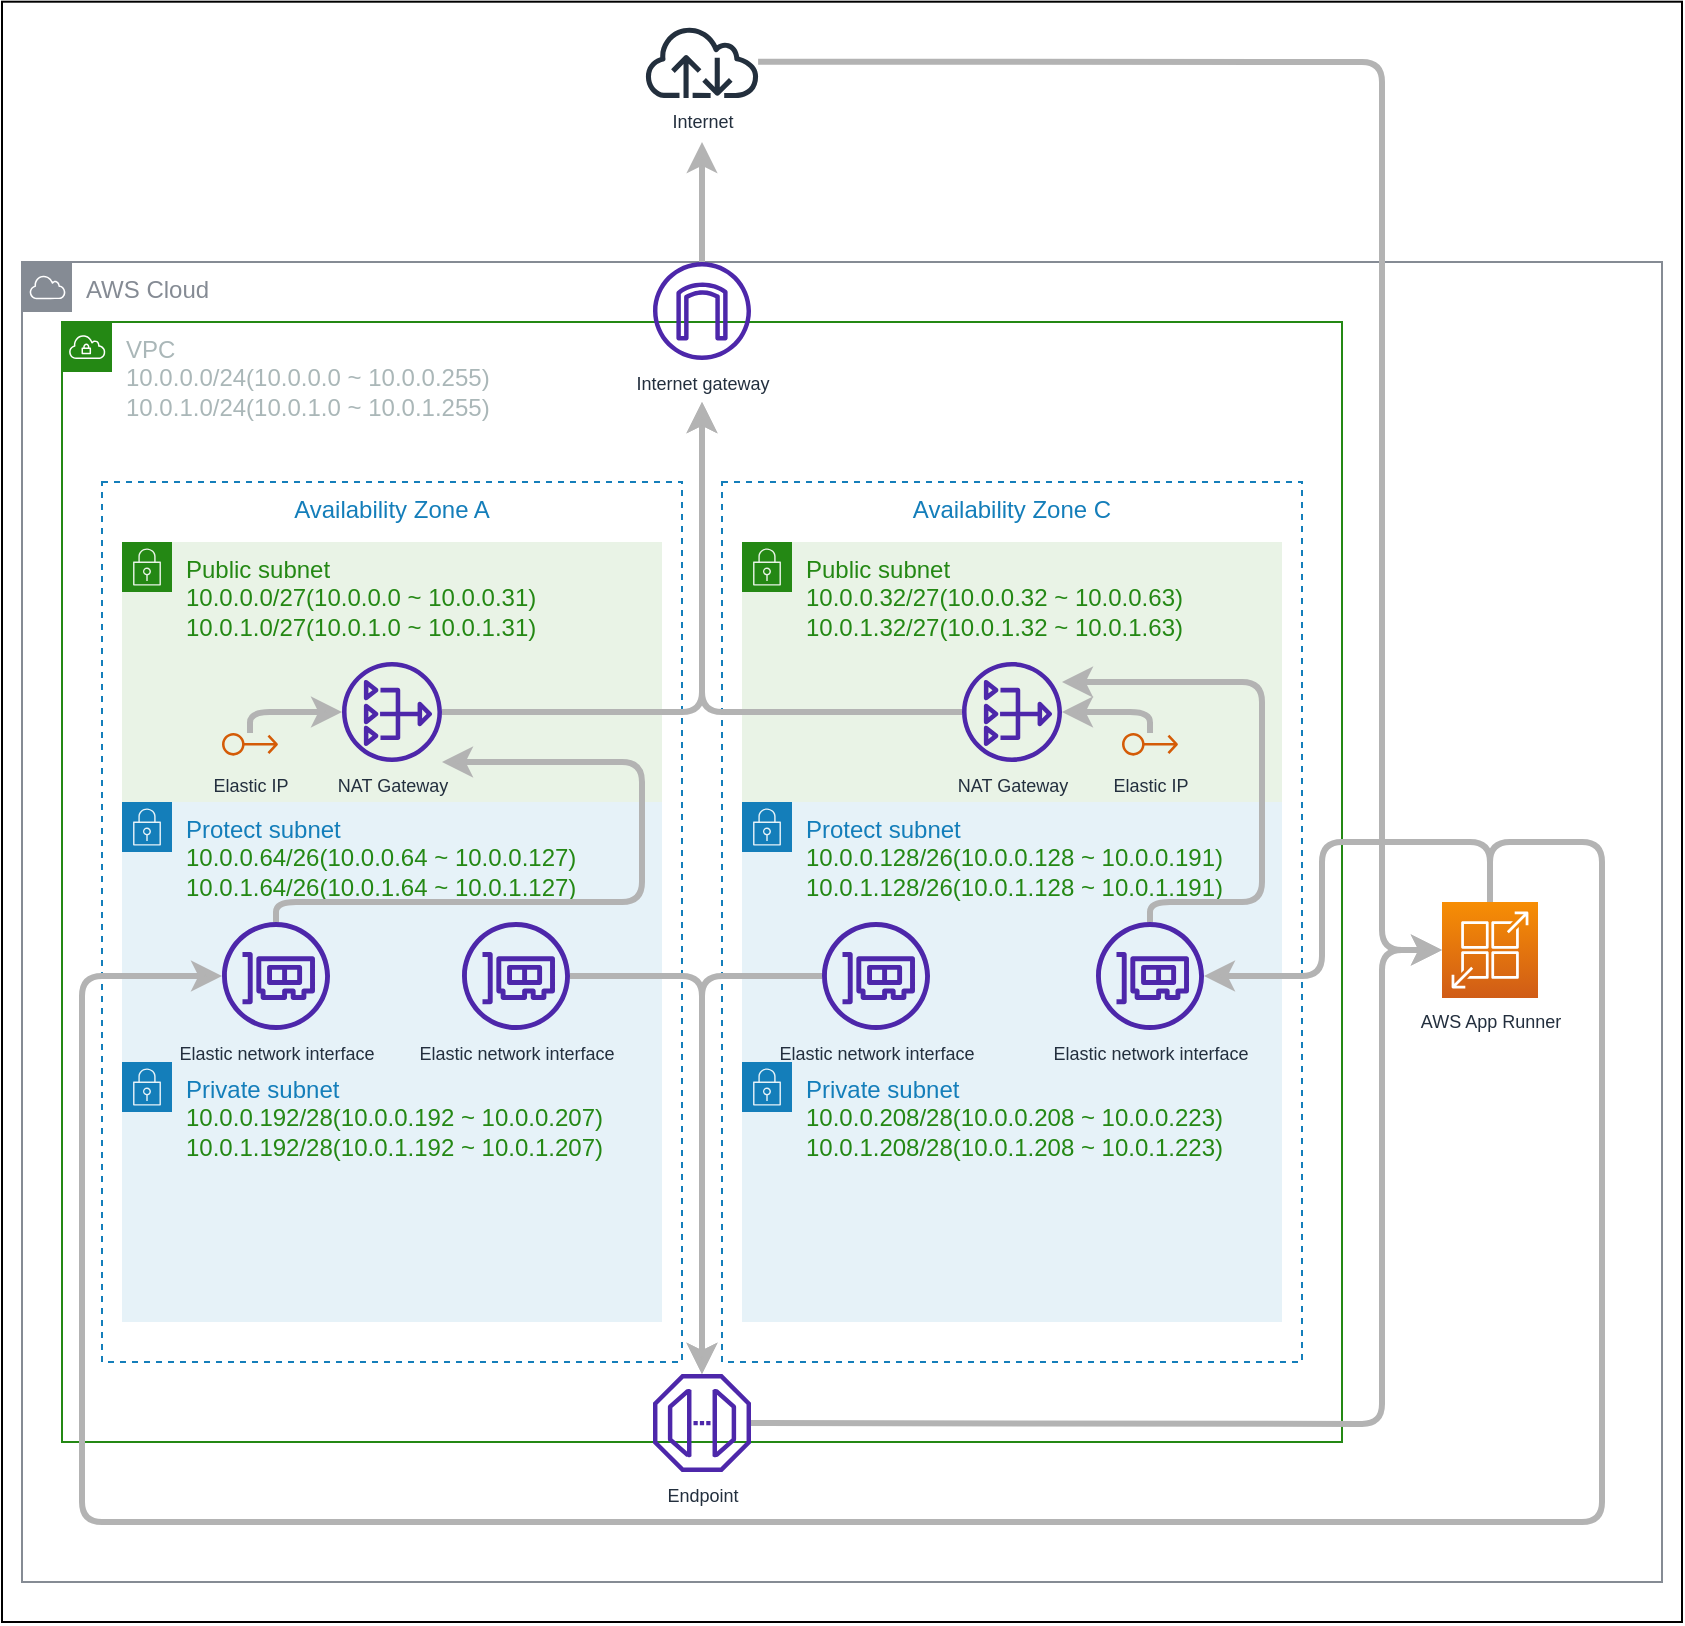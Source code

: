 <mxfile>
    <diagram id="u0bUvYZGX3SuIakVyn6Y" name="network-resource">
        <mxGraphModel dx="1945" dy="1951" grid="1" gridSize="10" guides="1" tooltips="1" connect="1" arrows="1" fold="1" page="1" pageScale="1" pageWidth="827" pageHeight="1169" math="0" shadow="0">
            <root>
                <mxCell id="0"/>
                <mxCell id="1" parent="0"/>
                <mxCell id="37" value="" style="rounded=0;whiteSpace=wrap;html=1;fontSize=9;fillColor=#FFFFFF;" parent="1" vertex="1">
                    <mxGeometry x="-10" y="-130.15" width="840" height="810.15" as="geometry"/>
                </mxCell>
                <mxCell id="10" value="AWS Cloud" style="sketch=0;outlineConnect=0;gradientColor=none;html=1;whiteSpace=wrap;fontSize=12;fontStyle=0;shape=mxgraph.aws4.group;grIcon=mxgraph.aws4.group_aws_cloud;strokeColor=#858B94;fillColor=none;verticalAlign=top;align=left;spacingLeft=30;fontColor=#858B94;dashed=0;" parent="1" vertex="1">
                    <mxGeometry width="820" height="660" as="geometry"/>
                </mxCell>
                <mxCell id="19" value="VPC&lt;br&gt;&lt;div&gt;10.0.0.0/24(10.0.0.0 ~ 10.0.0.255)&lt;/div&gt;&lt;div&gt;10.0.1.0/24(10.0.1.0 ~ 10.0.1.255)&lt;br&gt;&lt;/div&gt;&lt;div&gt;&lt;/div&gt;" style="points=[[0,0],[0.25,0],[0.5,0],[0.75,0],[1,0],[1,0.25],[1,0.5],[1,0.75],[1,1],[0.75,1],[0.5,1],[0.25,1],[0,1],[0,0.75],[0,0.5],[0,0.25]];outlineConnect=0;gradientColor=none;html=1;whiteSpace=wrap;fontSize=12;fontStyle=0;container=1;pointerEvents=0;collapsible=0;recursiveResize=0;shape=mxgraph.aws4.group;grIcon=mxgraph.aws4.group_vpc;strokeColor=#248814;fillColor=none;verticalAlign=top;align=left;spacingLeft=30;fontColor=#AAB7B8;dashed=0;" parent="1" vertex="1">
                    <mxGeometry x="20" y="30" width="640" height="560" as="geometry"/>
                </mxCell>
                <mxCell id="24" value="Availability Zone C" style="fillColor=none;strokeColor=#147EBA;dashed=1;verticalAlign=top;fontStyle=0;fontColor=#147EBA;" parent="19" vertex="1">
                    <mxGeometry x="330" y="80" width="290" height="440" as="geometry"/>
                </mxCell>
                <mxCell id="20" value="Protect subnet&lt;br&gt;&lt;span style=&quot;color: rgb(36 , 136 , 20)&quot;&gt;10.0.0.128/26&lt;/span&gt;&lt;font color=&quot;#248814&quot;&gt;(10.0.0.128 ~ 10.0.0.191)&lt;/font&gt;&lt;br style=&quot;color: rgb(36 , 136 , 20)&quot;&gt;&lt;span style=&quot;color: rgb(36 , 136 , 20)&quot;&gt;10.0.1.128/26&lt;/span&gt;&lt;font color=&quot;#248814&quot;&gt;(10.0.1.128 ~ 10.0.1.191)&lt;/font&gt;" style="points=[[0,0],[0.25,0],[0.5,0],[0.75,0],[1,0],[1,0.25],[1,0.5],[1,0.75],[1,1],[0.75,1],[0.5,1],[0.25,1],[0,1],[0,0.75],[0,0.5],[0,0.25]];outlineConnect=0;gradientColor=none;html=1;whiteSpace=wrap;fontSize=12;fontStyle=0;container=1;pointerEvents=0;collapsible=0;recursiveResize=0;shape=mxgraph.aws4.group;grIcon=mxgraph.aws4.group_security_group;grStroke=0;strokeColor=#147EBA;fillColor=#E6F2F8;verticalAlign=top;align=left;spacingLeft=30;fontColor=#147EBA;dashed=0;" parent="19" vertex="1">
                    <mxGeometry x="340" y="240" width="270" height="130" as="geometry"/>
                </mxCell>
                <mxCell id="21" value="Private subnet&lt;br&gt;&lt;span style=&quot;color: rgb(36 , 136 , 20)&quot;&gt;10.0.0.208/28&lt;/span&gt;&lt;font color=&quot;#248814&quot;&gt;(10.0.0.208 ~ 10.0.0.223)&lt;/font&gt;&lt;br style=&quot;color: rgb(36 , 136 , 20)&quot;&gt;&lt;span style=&quot;color: rgb(36 , 136 , 20)&quot;&gt;10.0.1.208/28&lt;/span&gt;&lt;font color=&quot;#248814&quot;&gt;(10.0.1.208 ~ 10.0.1.223)&lt;/font&gt;" style="points=[[0,0],[0.25,0],[0.5,0],[0.75,0],[1,0],[1,0.25],[1,0.5],[1,0.75],[1,1],[0.75,1],[0.5,1],[0.25,1],[0,1],[0,0.75],[0,0.5],[0,0.25]];outlineConnect=0;gradientColor=none;html=1;whiteSpace=wrap;fontSize=12;fontStyle=0;container=1;pointerEvents=0;collapsible=0;recursiveResize=0;shape=mxgraph.aws4.group;grIcon=mxgraph.aws4.group_security_group;grStroke=0;strokeColor=#147EBA;fillColor=#E6F2F8;verticalAlign=top;align=left;spacingLeft=30;fontColor=#147EBA;dashed=0;" parent="19" vertex="1">
                    <mxGeometry x="340" y="370" width="270" height="130" as="geometry"/>
                </mxCell>
                <mxCell id="22" value="Public subnet&lt;br&gt;10.0.0.32/27(10.0.0.32 ~ 10.0.0.63)&lt;br&gt;10.0.1.32/27(10.0.1.32 ~ 10.0.1.63)" style="points=[[0,0],[0.25,0],[0.5,0],[0.75,0],[1,0],[1,0.25],[1,0.5],[1,0.75],[1,1],[0.75,1],[0.5,1],[0.25,1],[0,1],[0,0.75],[0,0.5],[0,0.25]];outlineConnect=0;gradientColor=none;html=1;whiteSpace=wrap;fontSize=12;fontStyle=0;container=1;pointerEvents=0;collapsible=0;recursiveResize=0;shape=mxgraph.aws4.group;grIcon=mxgraph.aws4.group_security_group;grStroke=0;strokeColor=#248814;fillColor=#E9F3E6;verticalAlign=top;align=left;spacingLeft=30;fontColor=#248814;dashed=0;" parent="19" vertex="1">
                    <mxGeometry x="340" y="110" width="270" height="130" as="geometry"/>
                </mxCell>
                <mxCell id="26" value="NAT Gateway" style="sketch=0;outlineConnect=0;fontColor=#232F3E;gradientColor=none;fillColor=#4D27AA;strokeColor=none;dashed=0;verticalLabelPosition=bottom;verticalAlign=top;align=center;html=1;fontSize=9;fontStyle=0;aspect=fixed;pointerEvents=1;shape=mxgraph.aws4.nat_gateway;" parent="22" vertex="1">
                    <mxGeometry x="110" y="60" width="50" height="50" as="geometry"/>
                </mxCell>
                <mxCell id="45" style="edgeStyle=none;html=1;fontSize=9;strokeColor=#B3B3B3;strokeWidth=3;" parent="22" source="44" target="26" edge="1">
                    <mxGeometry relative="1" as="geometry">
                        <Array as="points">
                            <mxPoint x="204" y="85"/>
                        </Array>
                    </mxGeometry>
                </mxCell>
                <mxCell id="44" value="&lt;font style=&quot;font-size: 9px&quot;&gt;Elastic IP&lt;/font&gt;" style="sketch=0;outlineConnect=0;fontColor=#232F3E;gradientColor=none;fillColor=#D45B07;strokeColor=none;dashed=0;verticalLabelPosition=bottom;verticalAlign=top;align=center;html=1;fontSize=12;fontStyle=0;aspect=fixed;pointerEvents=1;shape=mxgraph.aws4.elastic_ip_address;" parent="22" vertex="1">
                    <mxGeometry x="190" y="95.33" width="28" height="11.67" as="geometry"/>
                </mxCell>
                <mxCell id="23" value="Availability Zone A" style="fillColor=none;strokeColor=#147EBA;dashed=1;verticalAlign=top;fontStyle=0;fontColor=#147EBA;" parent="19" vertex="1">
                    <mxGeometry x="20" y="80" width="290" height="440" as="geometry"/>
                </mxCell>
                <mxCell id="16" value="Public subnet&lt;br&gt;10.0.0.0/27(10.0.0.0 ~ 10.0.0.31)&lt;br&gt;10.0.1.0/27(10.0.1.0 ~ 10.0.1.31)" style="points=[[0,0],[0.25,0],[0.5,0],[0.75,0],[1,0],[1,0.25],[1,0.5],[1,0.75],[1,1],[0.75,1],[0.5,1],[0.25,1],[0,1],[0,0.75],[0,0.5],[0,0.25]];outlineConnect=0;gradientColor=none;html=1;whiteSpace=wrap;fontSize=12;fontStyle=0;container=1;pointerEvents=0;collapsible=0;recursiveResize=0;shape=mxgraph.aws4.group;grIcon=mxgraph.aws4.group_security_group;grStroke=0;strokeColor=#248814;fillColor=#E9F3E6;verticalAlign=top;align=left;spacingLeft=30;fontColor=#248814;dashed=0;" parent="19" vertex="1">
                    <mxGeometry x="30" y="110" width="270" height="130" as="geometry"/>
                </mxCell>
                <mxCell id="43" value="&lt;font style=&quot;font-size: 9px&quot;&gt;Elastic IP&lt;/font&gt;" style="sketch=0;outlineConnect=0;fontColor=#232F3E;gradientColor=none;fillColor=#D45B07;strokeColor=none;dashed=0;verticalLabelPosition=bottom;verticalAlign=top;align=center;html=1;fontSize=12;fontStyle=0;aspect=fixed;pointerEvents=1;shape=mxgraph.aws4.elastic_ip_address;" parent="16" vertex="1">
                    <mxGeometry x="50" y="95.33" width="28" height="11.67" as="geometry"/>
                </mxCell>
                <mxCell id="18" value="Protect subnet&lt;br&gt;&lt;span style=&quot;color: rgb(36 , 136 , 20)&quot;&gt;10.0.0.64/26&lt;/span&gt;&lt;font color=&quot;#248814&quot;&gt;(10.0.0.64 ~ 10.0.0.127)&lt;/font&gt;&lt;br style=&quot;color: rgb(36 , 136 , 20)&quot;&gt;&lt;span style=&quot;color: rgb(36 , 136 , 20)&quot;&gt;10.0.1.64/26&lt;/span&gt;&lt;font color=&quot;#248814&quot;&gt;(10.0.1.64 ~ 10.0.1.127)&lt;/font&gt;" style="points=[[0,0],[0.25,0],[0.5,0],[0.75,0],[1,0],[1,0.25],[1,0.5],[1,0.75],[1,1],[0.75,1],[0.5,1],[0.25,1],[0,1],[0,0.75],[0,0.5],[0,0.25]];outlineConnect=0;gradientColor=none;html=1;whiteSpace=wrap;fontSize=12;fontStyle=0;container=1;pointerEvents=0;collapsible=0;recursiveResize=0;shape=mxgraph.aws4.group;grIcon=mxgraph.aws4.group_security_group;grStroke=0;strokeColor=#147EBA;fillColor=#E6F2F8;verticalAlign=top;align=left;spacingLeft=30;fontColor=#147EBA;dashed=0;" parent="19" vertex="1">
                    <mxGeometry x="30" y="240" width="270" height="130" as="geometry"/>
                </mxCell>
                <mxCell id="48" value="Elastic network interface" style="sketch=0;outlineConnect=0;fontColor=#232F3E;gradientColor=none;fillColor=#4D27AA;strokeColor=none;dashed=0;verticalLabelPosition=bottom;verticalAlign=top;align=center;html=1;fontSize=9;fontStyle=0;aspect=fixed;pointerEvents=1;shape=mxgraph.aws4.elastic_network_interface;" parent="18" vertex="1">
                    <mxGeometry x="50" y="60" width="54" height="54" as="geometry"/>
                </mxCell>
                <mxCell id="17" value="Private subnet&lt;br&gt;&lt;span style=&quot;color: rgb(36 , 136 , 20)&quot;&gt;10.0.0.192/28&lt;/span&gt;&lt;font color=&quot;#248814&quot;&gt;(10.0.0.192 ~ 10.0.0.207)&lt;/font&gt;&lt;br style=&quot;color: rgb(36 , 136 , 20)&quot;&gt;&lt;span style=&quot;color: rgb(36 , 136 , 20)&quot;&gt;10.0.1.192/28&lt;/span&gt;&lt;font color=&quot;#248814&quot;&gt;(10.0.1.192 ~ 10.0.1.207)&lt;/font&gt;" style="points=[[0,0],[0.25,0],[0.5,0],[0.75,0],[1,0],[1,0.25],[1,0.5],[1,0.75],[1,1],[0.75,1],[0.5,1],[0.25,1],[0,1],[0,0.75],[0,0.5],[0,0.25]];outlineConnect=0;gradientColor=none;html=1;whiteSpace=wrap;fontSize=12;fontStyle=0;container=1;pointerEvents=0;collapsible=0;recursiveResize=0;shape=mxgraph.aws4.group;grIcon=mxgraph.aws4.group_security_group;grStroke=0;strokeColor=#147EBA;fillColor=#E6F2F8;verticalAlign=top;align=left;spacingLeft=30;fontColor=#147EBA;dashed=0;" parent="19" vertex="1">
                    <mxGeometry x="30" y="370" width="270" height="130" as="geometry"/>
                </mxCell>
                <mxCell id="32" style="edgeStyle=none;html=1;fontSize=9;strokeColor=#B3B3B3;strokeWidth=3;" parent="19" source="25" edge="1">
                    <mxGeometry relative="1" as="geometry">
                        <mxPoint x="320" y="40" as="targetPoint"/>
                        <Array as="points">
                            <mxPoint x="320" y="195"/>
                        </Array>
                    </mxGeometry>
                </mxCell>
                <mxCell id="25" value="NAT Gateway" style="sketch=0;outlineConnect=0;fontColor=#232F3E;gradientColor=none;fillColor=#4D27AA;strokeColor=none;dashed=0;verticalLabelPosition=bottom;verticalAlign=top;align=center;html=1;fontSize=9;fontStyle=0;aspect=fixed;pointerEvents=1;shape=mxgraph.aws4.nat_gateway;" parent="19" vertex="1">
                    <mxGeometry x="140" y="170" width="50" height="50" as="geometry"/>
                </mxCell>
                <mxCell id="29" value="Internet gateway" style="sketch=0;outlineConnect=0;fontColor=#232F3E;gradientColor=none;fillColor=#4D27AA;strokeColor=none;dashed=0;verticalLabelPosition=bottom;verticalAlign=top;align=center;html=1;fontSize=9;fontStyle=0;aspect=fixed;pointerEvents=1;shape=mxgraph.aws4.internet_gateway;" parent="19" vertex="1">
                    <mxGeometry x="295.5" y="-30" width="49" height="49" as="geometry"/>
                </mxCell>
                <mxCell id="33" style="edgeStyle=none;html=1;fontSize=9;strokeColor=#B3B3B3;strokeWidth=3;" parent="19" source="26" edge="1">
                    <mxGeometry relative="1" as="geometry">
                        <mxPoint x="320" y="40" as="targetPoint"/>
                        <Array as="points">
                            <mxPoint x="320" y="195"/>
                        </Array>
                    </mxGeometry>
                </mxCell>
                <mxCell id="41" style="edgeStyle=none;html=1;fontSize=9;strokeColor=#B3B3B3;strokeWidth=3;" parent="19" source="34" target="39" edge="1">
                    <mxGeometry relative="1" as="geometry">
                        <Array as="points">
                            <mxPoint x="320" y="327"/>
                        </Array>
                    </mxGeometry>
                </mxCell>
                <mxCell id="34" value="Elastic network interface" style="sketch=0;outlineConnect=0;fontColor=#232F3E;gradientColor=none;fillColor=#4D27AA;strokeColor=none;dashed=0;verticalLabelPosition=bottom;verticalAlign=top;align=center;html=1;fontSize=9;fontStyle=0;aspect=fixed;pointerEvents=1;shape=mxgraph.aws4.elastic_network_interface;" parent="19" vertex="1">
                    <mxGeometry x="200" y="300" width="54" height="54" as="geometry"/>
                </mxCell>
                <mxCell id="40" style="edgeStyle=none;html=1;fontSize=9;strokeColor=#B3B3B3;strokeWidth=3;" parent="19" source="35" target="39" edge="1">
                    <mxGeometry relative="1" as="geometry">
                        <Array as="points">
                            <mxPoint x="320" y="327"/>
                        </Array>
                    </mxGeometry>
                </mxCell>
                <mxCell id="35" value="Elastic network interface" style="sketch=0;outlineConnect=0;fontColor=#232F3E;gradientColor=none;fillColor=#4D27AA;strokeColor=none;dashed=0;verticalLabelPosition=bottom;verticalAlign=top;align=center;html=1;fontSize=9;fontStyle=0;aspect=fixed;pointerEvents=1;shape=mxgraph.aws4.elastic_network_interface;" parent="19" vertex="1">
                    <mxGeometry x="380" y="300" width="54" height="54" as="geometry"/>
                </mxCell>
                <mxCell id="39" value="Endpoint" style="sketch=0;outlineConnect=0;fontColor=#232F3E;gradientColor=none;fillColor=#4D27AA;strokeColor=none;dashed=0;verticalLabelPosition=bottom;verticalAlign=top;align=center;html=1;fontSize=9;fontStyle=0;aspect=fixed;pointerEvents=1;shape=mxgraph.aws4.endpoint;" parent="19" vertex="1">
                    <mxGeometry x="295.5" y="526" width="49" height="49" as="geometry"/>
                </mxCell>
                <mxCell id="46" style="edgeStyle=none;html=1;fontSize=9;strokeColor=#B3B3B3;strokeWidth=3;" parent="19" source="43" target="25" edge="1">
                    <mxGeometry relative="1" as="geometry">
                        <Array as="points">
                            <mxPoint x="94" y="195"/>
                        </Array>
                    </mxGeometry>
                </mxCell>
                <mxCell id="54" style="edgeStyle=none;html=1;strokeColor=#B3B3B3;strokeWidth=3;" parent="19" source="47" target="26" edge="1">
                    <mxGeometry relative="1" as="geometry">
                        <Array as="points">
                            <mxPoint x="544" y="290"/>
                            <mxPoint x="600" y="290"/>
                            <mxPoint x="600" y="180"/>
                            <mxPoint x="500" y="180"/>
                        </Array>
                    </mxGeometry>
                </mxCell>
                <mxCell id="47" value="Elastic network interface" style="sketch=0;outlineConnect=0;fontColor=#232F3E;gradientColor=none;fillColor=#4D27AA;strokeColor=none;dashed=0;verticalLabelPosition=bottom;verticalAlign=top;align=center;html=1;fontSize=9;fontStyle=0;aspect=fixed;pointerEvents=1;shape=mxgraph.aws4.elastic_network_interface;" parent="19" vertex="1">
                    <mxGeometry x="517" y="300" width="54" height="54" as="geometry"/>
                </mxCell>
                <mxCell id="53" style="edgeStyle=none;html=1;strokeColor=#B3B3B3;strokeWidth=3;" parent="19" source="48" target="25" edge="1">
                    <mxGeometry relative="1" as="geometry">
                        <Array as="points">
                            <mxPoint x="107" y="290"/>
                            <mxPoint x="290" y="290"/>
                            <mxPoint x="290" y="220"/>
                            <mxPoint x="190" y="220"/>
                        </Array>
                    </mxGeometry>
                </mxCell>
                <mxCell id="56" style="edgeStyle=none;html=1;entryX=0;entryY=0.5;entryDx=0;entryDy=0;entryPerimeter=0;strokeColor=#B3B3B3;strokeWidth=3;" edge="1" parent="1" source="30" target="36">
                    <mxGeometry relative="1" as="geometry">
                        <Array as="points">
                            <mxPoint x="680" y="-100"/>
                            <mxPoint x="680" y="344"/>
                        </Array>
                    </mxGeometry>
                </mxCell>
                <mxCell id="30" value="Internet" style="sketch=0;outlineConnect=0;fontColor=#232F3E;gradientColor=none;fillColor=#232F3D;strokeColor=none;dashed=0;verticalLabelPosition=bottom;verticalAlign=top;align=center;html=1;fontSize=9;fontStyle=0;aspect=fixed;pointerEvents=1;shape=mxgraph.aws4.internet;" parent="1" vertex="1">
                    <mxGeometry x="310.5" y="-118.31" width="59" height="36.31" as="geometry"/>
                </mxCell>
                <mxCell id="31" style="edgeStyle=none;html=1;fontSize=9;strokeColor=#B3B3B3;strokeWidth=3;" parent="1" source="29" edge="1">
                    <mxGeometry relative="1" as="geometry">
                        <mxPoint x="340" y="-60" as="targetPoint"/>
                    </mxGeometry>
                </mxCell>
                <mxCell id="36" value="AWS App Runner" style="sketch=0;points=[[0,0,0],[0.25,0,0],[0.5,0,0],[0.75,0,0],[1,0,0],[0,1,0],[0.25,1,0],[0.5,1,0],[0.75,1,0],[1,1,0],[0,0.25,0],[0,0.5,0],[0,0.75,0],[1,0.25,0],[1,0.5,0],[1,0.75,0]];outlineConnect=0;fontColor=#232F3E;gradientColor=#F78E04;gradientDirection=north;fillColor=#D05C17;strokeColor=#ffffff;dashed=0;verticalLabelPosition=bottom;verticalAlign=top;align=center;html=1;fontSize=9;fontStyle=0;aspect=fixed;shape=mxgraph.aws4.resourceIcon;resIcon=mxgraph.aws4.app_runner;" parent="1" vertex="1">
                    <mxGeometry x="710" y="320" width="48" height="48" as="geometry"/>
                </mxCell>
                <mxCell id="42" style="edgeStyle=none;html=1;fontSize=9;strokeColor=#B3B3B3;strokeWidth=3;" parent="1" source="39" target="36" edge="1">
                    <mxGeometry relative="1" as="geometry">
                        <Array as="points">
                            <mxPoint x="680" y="581"/>
                            <mxPoint x="680" y="344"/>
                        </Array>
                    </mxGeometry>
                </mxCell>
                <mxCell id="50" style="edgeStyle=none;html=1;fontSize=9;strokeColor=#B3B3B3;strokeWidth=3;exitX=0.5;exitY=0;exitDx=0;exitDy=0;exitPerimeter=0;" parent="1" source="36" target="47" edge="1">
                    <mxGeometry relative="1" as="geometry">
                        <Array as="points">
                            <mxPoint x="734" y="290"/>
                            <mxPoint x="650" y="290"/>
                            <mxPoint x="650" y="357"/>
                        </Array>
                        <mxPoint x="374.5" y="590.536" as="sourcePoint"/>
                        <mxPoint x="720" y="354" as="targetPoint"/>
                    </mxGeometry>
                </mxCell>
                <mxCell id="52" style="edgeStyle=none;html=1;fontSize=9;strokeColor=#B3B3B3;strokeWidth=3;exitX=0.5;exitY=0;exitDx=0;exitDy=0;exitPerimeter=0;" parent="1" source="36" target="48" edge="1">
                    <mxGeometry relative="1" as="geometry">
                        <Array as="points">
                            <mxPoint x="734" y="290"/>
                            <mxPoint x="790" y="290"/>
                            <mxPoint x="790" y="630"/>
                            <mxPoint x="30" y="630"/>
                            <mxPoint x="30" y="357"/>
                        </Array>
                        <mxPoint x="744" y="330" as="sourcePoint"/>
                        <mxPoint x="600.999" y="367" as="targetPoint"/>
                    </mxGeometry>
                </mxCell>
            </root>
        </mxGraphModel>
    </diagram>
    <diagram name="network-rooting" id="vLY8UD9ZpazvPc24hOdY">
        <mxGraphModel dx="1945" dy="1951" grid="1" gridSize="10" guides="1" tooltips="1" connect="1" arrows="1" fold="1" page="1" pageScale="1" pageWidth="827" pageHeight="1169" math="0" shadow="0">
            <root>
                <mxCell id="iPUOzX-dXio1aAxtf6S9-0"/>
                <mxCell id="iPUOzX-dXio1aAxtf6S9-1" parent="iPUOzX-dXio1aAxtf6S9-0"/>
                <mxCell id="iPUOzX-dXio1aAxtf6S9-2" value="" style="rounded=0;whiteSpace=wrap;html=1;fontSize=9;fillColor=#FFFFFF;" parent="iPUOzX-dXio1aAxtf6S9-1" vertex="1">
                    <mxGeometry x="-10" y="-130.15" width="700" height="760.15" as="geometry"/>
                </mxCell>
                <mxCell id="iPUOzX-dXio1aAxtf6S9-3" value="AWS Cloud" style="sketch=0;outlineConnect=0;gradientColor=none;html=1;whiteSpace=wrap;fontSize=12;fontStyle=0;shape=mxgraph.aws4.group;grIcon=mxgraph.aws4.group_aws_cloud;strokeColor=#858B94;fillColor=none;verticalAlign=top;align=left;spacingLeft=30;fontColor=#858B94;dashed=0;" parent="iPUOzX-dXio1aAxtf6S9-1" vertex="1">
                    <mxGeometry width="680" height="620" as="geometry"/>
                </mxCell>
                <mxCell id="iPUOzX-dXio1aAxtf6S9-4" value="VPC&lt;br&gt;&lt;div&gt;10.0.0.0/24(10.0.0.0 ~ 10.0.0.255)&lt;/div&gt;&lt;div&gt;10.0.1.0/24(10.0.1.0 ~ 10.0.1.255)&lt;br&gt;&lt;/div&gt;&lt;div&gt;&lt;/div&gt;" style="points=[[0,0],[0.25,0],[0.5,0],[0.75,0],[1,0],[1,0.25],[1,0.5],[1,0.75],[1,1],[0.75,1],[0.5,1],[0.25,1],[0,1],[0,0.75],[0,0.5],[0,0.25]];outlineConnect=0;gradientColor=none;html=1;whiteSpace=wrap;fontSize=12;fontStyle=0;container=1;pointerEvents=0;collapsible=0;recursiveResize=0;shape=mxgraph.aws4.group;grIcon=mxgraph.aws4.group_vpc;strokeColor=#248814;fillColor=none;verticalAlign=top;align=left;spacingLeft=30;fontColor=#AAB7B8;dashed=0;" parent="iPUOzX-dXio1aAxtf6S9-1" vertex="1">
                    <mxGeometry x="20" y="30" width="640" height="560" as="geometry"/>
                </mxCell>
                <mxCell id="iPUOzX-dXio1aAxtf6S9-5" value="Availability Zone C" style="fillColor=none;strokeColor=#147EBA;dashed=1;verticalAlign=top;fontStyle=0;fontColor=#147EBA;" parent="iPUOzX-dXio1aAxtf6S9-4" vertex="1">
                    <mxGeometry x="330" y="80" width="290" height="430" as="geometry"/>
                </mxCell>
                <mxCell id="iPUOzX-dXio1aAxtf6S9-6" value="Protect subnet&lt;br&gt;&lt;span style=&quot;color: rgb(36 , 136 , 20)&quot;&gt;10.0.0.128/26&lt;/span&gt;&lt;font color=&quot;#248814&quot;&gt;(10.0.0.128 ~ 10.0.0.191)&lt;/font&gt;&lt;br style=&quot;color: rgb(36 , 136 , 20)&quot;&gt;&lt;span style=&quot;color: rgb(36 , 136 , 20)&quot;&gt;10.0.1.128/26&lt;/span&gt;&lt;font color=&quot;#248814&quot;&gt;(10.0.1.128 ~ 10.0.1.191)&lt;/font&gt;" style="points=[[0,0],[0.25,0],[0.5,0],[0.75,0],[1,0],[1,0.25],[1,0.5],[1,0.75],[1,1],[0.75,1],[0.5,1],[0.25,1],[0,1],[0,0.75],[0,0.5],[0,0.25]];outlineConnect=0;gradientColor=none;html=1;whiteSpace=wrap;fontSize=12;fontStyle=0;container=1;pointerEvents=0;collapsible=0;recursiveResize=0;shape=mxgraph.aws4.group;grIcon=mxgraph.aws4.group_security_group;grStroke=0;strokeColor=#147EBA;fillColor=#E6F2F8;verticalAlign=top;align=left;spacingLeft=30;fontColor=#147EBA;dashed=0;" parent="iPUOzX-dXio1aAxtf6S9-4" vertex="1">
                    <mxGeometry x="340" y="240" width="270" height="130" as="geometry"/>
                </mxCell>
                <mxCell id="-m4b92kqmhPgltP_dbtj-5" value="&lt;font color=&quot;#232f3e&quot;&gt;0.0.0.0/0&lt;/font&gt;" style="text;html=1;strokeColor=none;fillColor=none;align=center;verticalAlign=middle;whiteSpace=wrap;rounded=0;fontSize=9;" parent="iPUOzX-dXio1aAxtf6S9-6" vertex="1">
                    <mxGeometry x="100" y="80" width="60" height="20" as="geometry"/>
                </mxCell>
                <mxCell id="iPUOzX-dXio1aAxtf6S9-7" value="Private subnet&lt;br&gt;&lt;span style=&quot;color: rgb(36 , 136 , 20)&quot;&gt;10.0.0.208/28&lt;/span&gt;&lt;font color=&quot;#248814&quot;&gt;(10.0.0.208 ~ 10.0.0.223)&lt;/font&gt;&lt;br style=&quot;color: rgb(36 , 136 , 20)&quot;&gt;&lt;span style=&quot;color: rgb(36 , 136 , 20)&quot;&gt;10.0.1.208/28&lt;/span&gt;&lt;font color=&quot;#248814&quot;&gt;(10.0.1.208 ~ 10.0.1.223)&lt;/font&gt;" style="points=[[0,0],[0.25,0],[0.5,0],[0.75,0],[1,0],[1,0.25],[1,0.5],[1,0.75],[1,1],[0.75,1],[0.5,1],[0.25,1],[0,1],[0,0.75],[0,0.5],[0,0.25]];outlineConnect=0;gradientColor=none;html=1;whiteSpace=wrap;fontSize=12;fontStyle=0;container=1;pointerEvents=0;collapsible=0;recursiveResize=0;shape=mxgraph.aws4.group;grIcon=mxgraph.aws4.group_security_group;grStroke=0;strokeColor=#147EBA;fillColor=#E6F2F8;verticalAlign=top;align=left;spacingLeft=30;fontColor=#147EBA;dashed=0;" parent="iPUOzX-dXio1aAxtf6S9-4" vertex="1">
                    <mxGeometry x="340" y="370" width="270" height="130" as="geometry"/>
                </mxCell>
                <mxCell id="iPUOzX-dXio1aAxtf6S9-8" value="Public subnet&lt;br&gt;10.0.0.32/27(10.0.0.32 ~ 10.0.0.63)&lt;br&gt;10.0.1.32/27(10.0.1.32 ~ 10.0.1.63)" style="points=[[0,0],[0.25,0],[0.5,0],[0.75,0],[1,0],[1,0.25],[1,0.5],[1,0.75],[1,1],[0.75,1],[0.5,1],[0.25,1],[0,1],[0,0.75],[0,0.5],[0,0.25]];outlineConnect=0;gradientColor=none;html=1;whiteSpace=wrap;fontSize=12;fontStyle=0;container=1;pointerEvents=0;collapsible=0;recursiveResize=0;shape=mxgraph.aws4.group;grIcon=mxgraph.aws4.group_security_group;grStroke=0;strokeColor=#248814;fillColor=#E9F3E6;verticalAlign=top;align=left;spacingLeft=30;fontColor=#248814;dashed=0;" parent="iPUOzX-dXio1aAxtf6S9-4" vertex="1">
                    <mxGeometry x="340" y="110" width="270" height="130" as="geometry"/>
                </mxCell>
                <mxCell id="iPUOzX-dXio1aAxtf6S9-34" value="&lt;font color=&quot;#232f3e&quot;&gt;0.0.0.0/0&lt;/font&gt;" style="text;html=1;strokeColor=none;fillColor=none;align=center;verticalAlign=middle;whiteSpace=wrap;rounded=0;fontSize=9;" parent="iPUOzX-dXio1aAxtf6S9-8" vertex="1">
                    <mxGeometry x="100" y="52" width="60" height="20" as="geometry"/>
                </mxCell>
                <mxCell id="-m4b92kqmhPgltP_dbtj-1" value="NAT Gateway" style="sketch=0;outlineConnect=0;fontColor=#232F3E;gradientColor=none;fillColor=#4D27AA;strokeColor=none;dashed=0;verticalLabelPosition=bottom;verticalAlign=top;align=center;html=1;fontSize=9;fontStyle=0;aspect=fixed;pointerEvents=1;shape=mxgraph.aws4.nat_gateway;" parent="iPUOzX-dXio1aAxtf6S9-8" vertex="1">
                    <mxGeometry x="115" y="80" width="30" height="30" as="geometry"/>
                </mxCell>
                <mxCell id="iPUOzX-dXio1aAxtf6S9-12" value="Availability Zone A" style="fillColor=none;strokeColor=#147EBA;dashed=1;verticalAlign=top;fontStyle=0;fontColor=#147EBA;" parent="iPUOzX-dXio1aAxtf6S9-4" vertex="1">
                    <mxGeometry x="20" y="80" width="290" height="430" as="geometry"/>
                </mxCell>
                <mxCell id="iPUOzX-dXio1aAxtf6S9-13" value="Public subnet&lt;br&gt;10.0.0.0/27(10.0.0.0 ~ 10.0.0.31)&lt;br&gt;10.0.1.0/27(10.0.1.0 ~ 10.0.1.31)" style="points=[[0,0],[0.25,0],[0.5,0],[0.75,0],[1,0],[1,0.25],[1,0.5],[1,0.75],[1,1],[0.75,1],[0.5,1],[0.25,1],[0,1],[0,0.75],[0,0.5],[0,0.25]];outlineConnect=0;gradientColor=none;html=1;whiteSpace=wrap;fontSize=12;fontStyle=0;container=1;pointerEvents=0;collapsible=0;recursiveResize=0;shape=mxgraph.aws4.group;grIcon=mxgraph.aws4.group_security_group;grStroke=0;strokeColor=#248814;fillColor=#E9F3E6;verticalAlign=top;align=left;spacingLeft=30;fontColor=#248814;dashed=0;" parent="iPUOzX-dXio1aAxtf6S9-4" vertex="1">
                    <mxGeometry x="30" y="110" width="270" height="130" as="geometry"/>
                </mxCell>
                <mxCell id="-m4b92kqmhPgltP_dbtj-0" value="NAT Gateway" style="sketch=0;outlineConnect=0;fontColor=#232F3E;gradientColor=none;fillColor=#4D27AA;strokeColor=none;dashed=0;verticalLabelPosition=bottom;verticalAlign=top;align=center;html=1;fontSize=9;fontStyle=0;aspect=fixed;pointerEvents=1;shape=mxgraph.aws4.nat_gateway;" parent="iPUOzX-dXio1aAxtf6S9-13" vertex="1">
                    <mxGeometry x="115" y="80" width="30" height="30" as="geometry"/>
                </mxCell>
                <mxCell id="iPUOzX-dXio1aAxtf6S9-15" value="Protect subnet&lt;br&gt;&lt;span style=&quot;color: rgb(36 , 136 , 20)&quot;&gt;10.0.0.64/26&lt;/span&gt;&lt;font color=&quot;#248814&quot;&gt;(10.0.0.64 ~ 10.0.0.127)&lt;/font&gt;&lt;br style=&quot;color: rgb(36 , 136 , 20)&quot;&gt;&lt;span style=&quot;color: rgb(36 , 136 , 20)&quot;&gt;10.0.1.64/26&lt;/span&gt;&lt;font color=&quot;#248814&quot;&gt;(10.0.1.64 ~ 10.0.1.127)&lt;/font&gt;" style="points=[[0,0],[0.25,0],[0.5,0],[0.75,0],[1,0],[1,0.25],[1,0.5],[1,0.75],[1,1],[0.75,1],[0.5,1],[0.25,1],[0,1],[0,0.75],[0,0.5],[0,0.25]];outlineConnect=0;gradientColor=none;html=1;whiteSpace=wrap;fontSize=12;fontStyle=0;container=1;pointerEvents=0;collapsible=0;recursiveResize=0;shape=mxgraph.aws4.group;grIcon=mxgraph.aws4.group_security_group;grStroke=0;strokeColor=#147EBA;fillColor=#E6F2F8;verticalAlign=top;align=left;spacingLeft=30;fontColor=#147EBA;dashed=0;" parent="iPUOzX-dXio1aAxtf6S9-4" vertex="1">
                    <mxGeometry x="30" y="240" width="270" height="130" as="geometry"/>
                </mxCell>
                <mxCell id="-m4b92kqmhPgltP_dbtj-4" value="&lt;font color=&quot;#232f3e&quot;&gt;0.0.0.0/0&lt;/font&gt;" style="text;html=1;strokeColor=none;fillColor=none;align=center;verticalAlign=middle;whiteSpace=wrap;rounded=0;fontSize=9;" parent="iPUOzX-dXio1aAxtf6S9-15" vertex="1">
                    <mxGeometry x="100" y="80" width="60" height="20" as="geometry"/>
                </mxCell>
                <mxCell id="iPUOzX-dXio1aAxtf6S9-16" value="Private subnet&lt;br&gt;&lt;span style=&quot;color: rgb(36 , 136 , 20)&quot;&gt;10.0.0.192/28&lt;/span&gt;&lt;font color=&quot;#248814&quot;&gt;(10.0.0.192 ~ 10.0.0.207)&lt;/font&gt;&lt;br style=&quot;color: rgb(36 , 136 , 20)&quot;&gt;&lt;span style=&quot;color: rgb(36 , 136 , 20)&quot;&gt;10.0.1.192/28&lt;/span&gt;&lt;font color=&quot;#248814&quot;&gt;(10.0.1.192 ~ 10.0.1.207)&lt;/font&gt;" style="points=[[0,0],[0.25,0],[0.5,0],[0.75,0],[1,0],[1,0.25],[1,0.5],[1,0.75],[1,1],[0.75,1],[0.5,1],[0.25,1],[0,1],[0,0.75],[0,0.5],[0,0.25]];outlineConnect=0;gradientColor=none;html=1;whiteSpace=wrap;fontSize=12;fontStyle=0;container=1;pointerEvents=0;collapsible=0;recursiveResize=0;shape=mxgraph.aws4.group;grIcon=mxgraph.aws4.group_security_group;grStroke=0;strokeColor=#147EBA;fillColor=#E6F2F8;verticalAlign=top;align=left;spacingLeft=30;fontColor=#147EBA;dashed=0;" parent="iPUOzX-dXio1aAxtf6S9-4" vertex="1">
                    <mxGeometry x="30" y="370" width="270" height="130" as="geometry"/>
                </mxCell>
                <mxCell id="iPUOzX-dXio1aAxtf6S9-17" style="edgeStyle=none;html=1;fontSize=9;strokeColor=#B3B3B3;strokeWidth=3;" parent="iPUOzX-dXio1aAxtf6S9-4" source="iPUOzX-dXio1aAxtf6S9-32" edge="1">
                    <mxGeometry relative="1" as="geometry">
                        <mxPoint x="190" y="195" as="sourcePoint"/>
                        <mxPoint x="320" y="40" as="targetPoint"/>
                        <Array as="points">
                            <mxPoint x="320" y="172"/>
                        </Array>
                    </mxGeometry>
                </mxCell>
                <mxCell id="iPUOzX-dXio1aAxtf6S9-19" value="Internet gateway" style="sketch=0;outlineConnect=0;fontColor=#232F3E;gradientColor=none;fillColor=#4D27AA;strokeColor=none;dashed=0;verticalLabelPosition=bottom;verticalAlign=top;align=center;html=1;fontSize=9;fontStyle=0;aspect=fixed;pointerEvents=1;shape=mxgraph.aws4.internet_gateway;" parent="iPUOzX-dXio1aAxtf6S9-4" vertex="1">
                    <mxGeometry x="295.5" y="-30" width="49" height="49" as="geometry"/>
                </mxCell>
                <mxCell id="iPUOzX-dXio1aAxtf6S9-20" style="edgeStyle=none;html=1;fontSize=9;strokeColor=#B3B3B3;strokeWidth=3;exitX=0;exitY=0.5;exitDx=0;exitDy=0;" parent="iPUOzX-dXio1aAxtf6S9-4" source="iPUOzX-dXio1aAxtf6S9-34" edge="1">
                    <mxGeometry relative="1" as="geometry">
                        <mxPoint x="440" y="195" as="sourcePoint"/>
                        <mxPoint x="320" y="40" as="targetPoint"/>
                        <Array as="points">
                            <mxPoint x="320" y="172"/>
                        </Array>
                    </mxGeometry>
                </mxCell>
                <mxCell id="iPUOzX-dXio1aAxtf6S9-32" value="&lt;font color=&quot;#232f3e&quot;&gt;0.0.0.0/0&lt;/font&gt;" style="text;html=1;strokeColor=none;fillColor=none;align=center;verticalAlign=middle;whiteSpace=wrap;rounded=0;fontSize=9;" parent="iPUOzX-dXio1aAxtf6S9-4" vertex="1">
                    <mxGeometry x="130" y="162" width="60" height="20" as="geometry"/>
                </mxCell>
                <mxCell id="-m4b92kqmhPgltP_dbtj-2" style="edgeStyle=none;html=1;fontSize=9;strokeColor=#B3B3B3;strokeWidth=3;" parent="iPUOzX-dXio1aAxtf6S9-4" source="-m4b92kqmhPgltP_dbtj-4" target="-m4b92kqmhPgltP_dbtj-0" edge="1">
                    <mxGeometry relative="1" as="geometry">
                        <mxPoint x="170" y="334" as="sourcePoint"/>
                        <mxPoint x="320" y="209" as="targetPoint"/>
                        <Array as="points">
                            <mxPoint x="310" y="330"/>
                            <mxPoint x="310" y="205"/>
                        </Array>
                    </mxGeometry>
                </mxCell>
                <mxCell id="-m4b92kqmhPgltP_dbtj-3" style="edgeStyle=none;html=1;fontSize=9;strokeColor=#B3B3B3;strokeWidth=3;" parent="iPUOzX-dXio1aAxtf6S9-4" source="-m4b92kqmhPgltP_dbtj-5" target="-m4b92kqmhPgltP_dbtj-1" edge="1">
                    <mxGeometry relative="1" as="geometry">
                        <mxPoint x="440" y="341" as="sourcePoint"/>
                        <mxPoint x="320" y="209" as="targetPoint"/>
                        <Array as="points">
                            <mxPoint x="330" y="330"/>
                            <mxPoint x="330" y="205"/>
                        </Array>
                    </mxGeometry>
                </mxCell>
                <mxCell id="iPUOzX-dXio1aAxtf6S9-27" value="Internet" style="sketch=0;outlineConnect=0;fontColor=#232F3E;gradientColor=none;fillColor=#232F3D;strokeColor=none;dashed=0;verticalLabelPosition=bottom;verticalAlign=top;align=center;html=1;fontSize=9;fontStyle=0;aspect=fixed;pointerEvents=1;shape=mxgraph.aws4.internet;" parent="iPUOzX-dXio1aAxtf6S9-1" vertex="1">
                    <mxGeometry x="310.5" y="-118.31" width="59" height="36.31" as="geometry"/>
                </mxCell>
                <mxCell id="iPUOzX-dXio1aAxtf6S9-28" style="edgeStyle=none;html=1;fontSize=9;strokeColor=#B3B3B3;strokeWidth=3;" parent="iPUOzX-dXio1aAxtf6S9-1" source="iPUOzX-dXio1aAxtf6S9-19" edge="1">
                    <mxGeometry relative="1" as="geometry">
                        <mxPoint x="340" y="-60" as="targetPoint"/>
                    </mxGeometry>
                </mxCell>
            </root>
        </mxGraphModel>
    </diagram>
    <diagram name="network-public-security-group" id="gIzX6XaZ68BwCE7IDFxG">
        <mxGraphModel dx="1945" dy="1951" grid="1" gridSize="10" guides="1" tooltips="1" connect="1" arrows="1" fold="1" page="1" pageScale="1" pageWidth="827" pageHeight="1169" math="0" shadow="0">
            <root>
                <mxCell id="XXI12KtSGMszhiypOjtw-0"/>
                <mxCell id="XXI12KtSGMszhiypOjtw-1" parent="XXI12KtSGMszhiypOjtw-0"/>
                <mxCell id="XXI12KtSGMszhiypOjtw-2" value="" style="rounded=0;whiteSpace=wrap;html=1;fontSize=9;fillColor=#FFFFFF;" parent="XXI12KtSGMszhiypOjtw-1" vertex="1">
                    <mxGeometry x="-10" y="-130.15" width="700" height="760.15" as="geometry"/>
                </mxCell>
                <mxCell id="XXI12KtSGMszhiypOjtw-3" value="AWS Cloud" style="sketch=0;outlineConnect=0;gradientColor=none;html=1;whiteSpace=wrap;fontSize=12;fontStyle=0;shape=mxgraph.aws4.group;grIcon=mxgraph.aws4.group_aws_cloud;strokeColor=#858B94;fillColor=none;verticalAlign=top;align=left;spacingLeft=30;fontColor=#858B94;dashed=0;" parent="XXI12KtSGMszhiypOjtw-1" vertex="1">
                    <mxGeometry width="680" height="620" as="geometry"/>
                </mxCell>
                <mxCell id="XXI12KtSGMszhiypOjtw-4" value="VPC&lt;br&gt;&lt;div&gt;10.0.0.0/24(10.0.0.0 ~ 10.0.0.255)&lt;/div&gt;&lt;div&gt;10.0.1.0/24(10.0.1.0 ~ 10.0.1.255)&lt;br&gt;&lt;/div&gt;&lt;div&gt;&lt;/div&gt;" style="points=[[0,0],[0.25,0],[0.5,0],[0.75,0],[1,0],[1,0.25],[1,0.5],[1,0.75],[1,1],[0.75,1],[0.5,1],[0.25,1],[0,1],[0,0.75],[0,0.5],[0,0.25]];outlineConnect=0;gradientColor=none;html=1;whiteSpace=wrap;fontSize=12;fontStyle=0;container=1;pointerEvents=0;collapsible=0;recursiveResize=0;shape=mxgraph.aws4.group;grIcon=mxgraph.aws4.group_vpc;strokeColor=#248814;fillColor=none;verticalAlign=top;align=left;spacingLeft=30;fontColor=#AAB7B8;dashed=0;" parent="XXI12KtSGMszhiypOjtw-1" vertex="1">
                    <mxGeometry x="20" y="30" width="640" height="560" as="geometry"/>
                </mxCell>
                <mxCell id="XXI12KtSGMszhiypOjtw-5" value="Availability Zone C" style="fillColor=none;strokeColor=#147EBA;dashed=1;verticalAlign=top;fontStyle=0;fontColor=#147EBA;" parent="XXI12KtSGMszhiypOjtw-4" vertex="1">
                    <mxGeometry x="330" y="80" width="290" height="430" as="geometry"/>
                </mxCell>
                <mxCell id="XXI12KtSGMszhiypOjtw-6" value="Protect subnet" style="points=[[0,0],[0.25,0],[0.5,0],[0.75,0],[1,0],[1,0.25],[1,0.5],[1,0.75],[1,1],[0.75,1],[0.5,1],[0.25,1],[0,1],[0,0.75],[0,0.5],[0,0.25]];outlineConnect=0;gradientColor=none;html=1;whiteSpace=wrap;fontSize=12;fontStyle=0;container=1;pointerEvents=0;collapsible=0;recursiveResize=0;shape=mxgraph.aws4.group;grIcon=mxgraph.aws4.group_security_group;grStroke=0;strokeColor=#147EBA;fillColor=#E6F2F8;verticalAlign=top;align=left;spacingLeft=30;fontColor=#147EBA;dashed=0;" parent="XXI12KtSGMszhiypOjtw-4" vertex="1">
                    <mxGeometry x="340" y="240" width="270" height="130" as="geometry"/>
                </mxCell>
                <mxCell id="XXI12KtSGMszhiypOjtw-8" value="Private subnet" style="points=[[0,0],[0.25,0],[0.5,0],[0.75,0],[1,0],[1,0.25],[1,0.5],[1,0.75],[1,1],[0.75,1],[0.5,1],[0.25,1],[0,1],[0,0.75],[0,0.5],[0,0.25]];outlineConnect=0;gradientColor=none;html=1;whiteSpace=wrap;fontSize=12;fontStyle=0;container=1;pointerEvents=0;collapsible=0;recursiveResize=0;shape=mxgraph.aws4.group;grIcon=mxgraph.aws4.group_security_group;grStroke=0;strokeColor=#147EBA;fillColor=#E6F2F8;verticalAlign=top;align=left;spacingLeft=30;fontColor=#147EBA;dashed=0;" parent="XXI12KtSGMszhiypOjtw-4" vertex="1">
                    <mxGeometry x="340" y="370" width="270" height="130" as="geometry"/>
                </mxCell>
                <mxCell id="XXI12KtSGMszhiypOjtw-9" value="Public subnet" style="points=[[0,0],[0.25,0],[0.5,0],[0.75,0],[1,0],[1,0.25],[1,0.5],[1,0.75],[1,1],[0.75,1],[0.5,1],[0.25,1],[0,1],[0,0.75],[0,0.5],[0,0.25]];outlineConnect=0;gradientColor=none;html=1;whiteSpace=wrap;fontSize=12;fontStyle=0;container=1;pointerEvents=0;collapsible=0;recursiveResize=0;shape=mxgraph.aws4.group;grIcon=mxgraph.aws4.group_security_group;grStroke=0;strokeColor=#248814;fillColor=#E9F3E6;verticalAlign=top;align=left;spacingLeft=30;fontColor=#248814;dashed=0;" parent="XXI12KtSGMszhiypOjtw-4" vertex="1">
                    <mxGeometry x="340" y="110" width="270" height="130" as="geometry"/>
                </mxCell>
                <mxCell id="XXI12KtSGMszhiypOjtw-12" value="Availability Zone A" style="fillColor=none;strokeColor=#147EBA;dashed=1;verticalAlign=top;fontStyle=0;fontColor=#147EBA;" parent="XXI12KtSGMszhiypOjtw-4" vertex="1">
                    <mxGeometry x="20" y="80" width="290" height="430" as="geometry"/>
                </mxCell>
                <mxCell id="XXI12KtSGMszhiypOjtw-13" value="Public subnet" style="points=[[0,0],[0.25,0],[0.5,0],[0.75,0],[1,0],[1,0.25],[1,0.5],[1,0.75],[1,1],[0.75,1],[0.5,1],[0.25,1],[0,1],[0,0.75],[0,0.5],[0,0.25]];outlineConnect=0;gradientColor=none;html=1;whiteSpace=wrap;fontSize=12;fontStyle=0;container=1;pointerEvents=0;collapsible=0;recursiveResize=0;shape=mxgraph.aws4.group;grIcon=mxgraph.aws4.group_security_group;grStroke=0;strokeColor=#248814;fillColor=#E9F3E6;verticalAlign=top;align=left;spacingLeft=30;fontColor=#248814;dashed=0;" parent="XXI12KtSGMszhiypOjtw-4" vertex="1">
                    <mxGeometry x="30" y="110" width="270" height="130" as="geometry"/>
                </mxCell>
                <mxCell id="XXI12KtSGMszhiypOjtw-15" value="Protect subnet&lt;br&gt;" style="points=[[0,0],[0.25,0],[0.5,0],[0.75,0],[1,0],[1,0.25],[1,0.5],[1,0.75],[1,1],[0.75,1],[0.5,1],[0.25,1],[0,1],[0,0.75],[0,0.5],[0,0.25]];outlineConnect=0;gradientColor=none;html=1;whiteSpace=wrap;fontSize=12;fontStyle=0;container=1;pointerEvents=0;collapsible=0;recursiveResize=0;shape=mxgraph.aws4.group;grIcon=mxgraph.aws4.group_security_group;grStroke=0;strokeColor=#147EBA;fillColor=#E6F2F8;verticalAlign=top;align=left;spacingLeft=30;fontColor=#147EBA;dashed=0;" parent="XXI12KtSGMszhiypOjtw-4" vertex="1">
                    <mxGeometry x="30" y="240" width="270" height="130" as="geometry"/>
                </mxCell>
                <mxCell id="OlmNV9A21HjE759_QcV--5" style="edgeStyle=none;html=1;fontSize=9;strokeColor=#3399FF;strokeWidth=3;fillColor=#1ba1e2;" parent="XXI12KtSGMszhiypOjtw-15" edge="1">
                    <mxGeometry relative="1" as="geometry">
                        <mxPoint x="160" y="-20" as="sourcePoint"/>
                        <mxPoint x="410" y="30" as="targetPoint"/>
                        <Array as="points">
                            <mxPoint x="290.53" y="-20"/>
                            <mxPoint x="290.53" y="30"/>
                        </Array>
                    </mxGeometry>
                </mxCell>
                <mxCell id="OlmNV9A21HjE759_QcV--7" style="edgeStyle=none;html=1;fontSize=9;strokeColor=#3399FF;strokeWidth=3;fillColor=#1ba1e2;" parent="XXI12KtSGMszhiypOjtw-15" edge="1">
                    <mxGeometry relative="1" as="geometry">
                        <mxPoint x="410" y="-20" as="sourcePoint"/>
                        <mxPoint x="410" y="30" as="targetPoint"/>
                        <Array as="points">
                            <mxPoint x="291" y="-20.06"/>
                            <mxPoint x="291" y="29.94"/>
                        </Array>
                    </mxGeometry>
                </mxCell>
                <mxCell id="XXI12KtSGMszhiypOjtw-17" value="Private subnet&lt;br&gt;" style="points=[[0,0],[0.25,0],[0.5,0],[0.75,0],[1,0],[1,0.25],[1,0.5],[1,0.75],[1,1],[0.75,1],[0.5,1],[0.25,1],[0,1],[0,0.75],[0,0.5],[0,0.25]];outlineConnect=0;gradientColor=none;html=1;whiteSpace=wrap;fontSize=12;fontStyle=0;container=1;pointerEvents=0;collapsible=0;recursiveResize=0;shape=mxgraph.aws4.group;grIcon=mxgraph.aws4.group_security_group;grStroke=0;strokeColor=#147EBA;fillColor=#E6F2F8;verticalAlign=top;align=left;spacingLeft=30;fontColor=#147EBA;dashed=0;" parent="XXI12KtSGMszhiypOjtw-4" vertex="1">
                    <mxGeometry x="30" y="370" width="270" height="130" as="geometry"/>
                </mxCell>
                <mxCell id="XXI12KtSGMszhiypOjtw-18" style="edgeStyle=none;html=1;fontSize=9;strokeColor=#3399FF;strokeWidth=3;fillColor=#1ba1e2;" parent="XXI12KtSGMszhiypOjtw-4" edge="1">
                    <mxGeometry relative="1" as="geometry">
                        <mxPoint x="190" y="152" as="sourcePoint"/>
                        <mxPoint x="330" y="49" as="targetPoint"/>
                        <Array as="points">
                            <mxPoint x="330" y="152"/>
                        </Array>
                    </mxGeometry>
                </mxCell>
                <mxCell id="XXI12KtSGMszhiypOjtw-19" value="Internet gateway" style="sketch=0;outlineConnect=0;fontColor=#232F3E;gradientColor=none;fillColor=#4D27AA;strokeColor=none;dashed=0;verticalLabelPosition=bottom;verticalAlign=top;align=center;html=1;fontSize=9;fontStyle=0;aspect=fixed;pointerEvents=1;shape=mxgraph.aws4.internet_gateway;" parent="XXI12KtSGMszhiypOjtw-4" vertex="1">
                    <mxGeometry x="295.5" y="-30" width="49" height="49" as="geometry"/>
                </mxCell>
                <mxCell id="XXI12KtSGMszhiypOjtw-20" style="edgeStyle=none;html=1;fontSize=9;strokeColor=#3399FF;strokeWidth=3;exitX=0;exitY=0.5;exitDx=0;exitDy=0;fillColor=#1ba1e2;" parent="XXI12KtSGMszhiypOjtw-4" edge="1">
                    <mxGeometry relative="1" as="geometry">
                        <mxPoint x="440" y="152" as="sourcePoint"/>
                        <mxPoint x="330" y="49" as="targetPoint"/>
                        <Array as="points">
                            <mxPoint x="330" y="152"/>
                        </Array>
                    </mxGeometry>
                </mxCell>
                <mxCell id="kVx1_poIALo-NQAqjr_I-3" style="edgeStyle=none;html=1;fontSize=9;strokeColor=#FF3333;strokeWidth=3;fillColor=#a20025;" parent="XXI12KtSGMszhiypOjtw-4" edge="1">
                    <mxGeometry relative="1" as="geometry">
                        <mxPoint x="310" y="49" as="sourcePoint"/>
                        <mxPoint x="190" y="141" as="targetPoint"/>
                        <Array as="points">
                            <mxPoint x="310" y="141"/>
                        </Array>
                    </mxGeometry>
                </mxCell>
                <mxCell id="kVx1_poIALo-NQAqjr_I-4" style="edgeStyle=none;html=1;fontSize=9;strokeColor=#FF3333;strokeWidth=3;fillColor=#a20025;entryX=0.379;entryY=0.191;entryDx=0;entryDy=0;entryPerimeter=0;" parent="XXI12KtSGMszhiypOjtw-4" edge="1">
                    <mxGeometry relative="1" as="geometry">
                        <mxPoint x="310" y="49" as="sourcePoint"/>
                        <mxPoint x="439.91" y="141.13" as="targetPoint"/>
                        <Array as="points">
                            <mxPoint x="310" y="141"/>
                        </Array>
                    </mxGeometry>
                </mxCell>
                <mxCell id="kVx1_poIALo-NQAqjr_I-5" value="&lt;font color=&quot;#ff3333&quot;&gt;TCP/UDP 80/443&lt;/font&gt;" style="text;html=1;strokeColor=none;fillColor=none;align=center;verticalAlign=middle;whiteSpace=wrap;rounded=0;fontSize=9;fontColor=#232F3E;" parent="XXI12KtSGMszhiypOjtw-4" vertex="1">
                    <mxGeometry x="210.5" y="119" width="80" height="20" as="geometry"/>
                </mxCell>
                <mxCell id="kVx1_poIALo-NQAqjr_I-7" value="&lt;font color=&quot;#ff3333&quot;&gt;TCP 0~65535&lt;/font&gt;" style="text;html=1;strokeColor=none;fillColor=none;align=center;verticalAlign=middle;whiteSpace=wrap;rounded=0;fontSize=9;fontColor=#232F3E;" parent="XXI12KtSGMszhiypOjtw-4" vertex="1">
                    <mxGeometry x="340" y="175" width="80" height="20" as="geometry"/>
                </mxCell>
                <mxCell id="OlmNV9A21HjE759_QcV--0" style="edgeStyle=none;html=1;fontSize=9;strokeColor=#FF3333;strokeWidth=3;horizontal=1;startArrow=classic;startFill=1;" parent="XXI12KtSGMszhiypOjtw-4" edge="1">
                    <mxGeometry relative="1" as="geometry">
                        <mxPoint x="440" y="195" as="sourcePoint"/>
                        <mxPoint x="190" y="195" as="targetPoint"/>
                        <Array as="points"/>
                    </mxGeometry>
                </mxCell>
                <mxCell id="OlmNV9A21HjE759_QcV--2" value="&lt;font&gt;TCP 0~65535&lt;/font&gt;" style="text;html=1;strokeColor=none;fillColor=none;align=center;verticalAlign=middle;whiteSpace=wrap;rounded=0;fontSize=9;fontColor=#3399FF;" parent="XXI12KtSGMszhiypOjtw-4" vertex="1">
                    <mxGeometry x="339.5" y="153" width="80" height="20" as="geometry"/>
                </mxCell>
                <mxCell id="OlmNV9A21HjE759_QcV--3" style="edgeStyle=none;html=1;fontSize=9;strokeColor=#3399FF;strokeWidth=3;fillColor=#1ba1e2;exitX=0.586;exitY=0.326;exitDx=0;exitDy=0;exitPerimeter=0;" parent="XXI12KtSGMszhiypOjtw-4" source="XXI12KtSGMszhiypOjtw-12" edge="1">
                    <mxGeometry relative="1" as="geometry">
                        <mxPoint x="201" y="220" as="sourcePoint"/>
                        <mxPoint x="190" y="270" as="targetPoint"/>
                        <Array as="points">
                            <mxPoint x="321" y="220"/>
                            <mxPoint x="321" y="270"/>
                        </Array>
                    </mxGeometry>
                </mxCell>
                <mxCell id="OlmNV9A21HjE759_QcV--4" value="TCP/UDP 80/443" style="text;html=1;strokeColor=none;fillColor=none;align=center;verticalAlign=middle;whiteSpace=wrap;rounded=0;fontSize=9;fontColor=#3399FF;" parent="XXI12KtSGMszhiypOjtw-4" vertex="1">
                    <mxGeometry x="210.5" y="250" width="80" height="20" as="geometry"/>
                </mxCell>
                <mxCell id="XXI12KtSGMszhiypOjtw-24" value="Internet" style="sketch=0;outlineConnect=0;fontColor=#232F3E;gradientColor=none;fillColor=#232F3D;strokeColor=none;dashed=0;verticalLabelPosition=bottom;verticalAlign=top;align=center;html=1;fontSize=9;fontStyle=0;aspect=fixed;pointerEvents=1;shape=mxgraph.aws4.internet;" parent="XXI12KtSGMszhiypOjtw-1" vertex="1">
                    <mxGeometry x="310.5" y="-118.31" width="59" height="36.31" as="geometry"/>
                </mxCell>
                <mxCell id="XXI12KtSGMszhiypOjtw-25" style="edgeStyle=none;html=1;fontSize=9;strokeColor=#B3B3B3;strokeWidth=3;" parent="XXI12KtSGMszhiypOjtw-1" source="XXI12KtSGMszhiypOjtw-19" edge="1">
                    <mxGeometry relative="1" as="geometry">
                        <mxPoint x="340" y="-60" as="targetPoint"/>
                    </mxGeometry>
                </mxCell>
                <mxCell id="kVx1_poIALo-NQAqjr_I-0" style="edgeStyle=none;html=1;fontSize=9;strokeColor=#3399FF;strokeWidth=3;horizontal=1;startArrow=classic;startFill=1;" parent="XXI12KtSGMszhiypOjtw-1" edge="1">
                    <mxGeometry relative="1" as="geometry">
                        <mxPoint x="460" y="203" as="sourcePoint"/>
                        <mxPoint x="210" y="203" as="targetPoint"/>
                        <Array as="points"/>
                    </mxGeometry>
                </mxCell>
                <mxCell id="OlmNV9A21HjE759_QcV--6" style="edgeStyle=none;html=1;fontSize=9;strokeColor=#3399FF;strokeWidth=3;fillColor=#1ba1e2;" parent="XXI12KtSGMszhiypOjtw-1" edge="1">
                    <mxGeometry relative="1" as="geometry">
                        <mxPoint x="460" y="250" as="sourcePoint"/>
                        <mxPoint x="210" y="300" as="targetPoint"/>
                        <Array as="points">
                            <mxPoint x="341" y="250"/>
                            <mxPoint x="341" y="300"/>
                        </Array>
                    </mxGeometry>
                </mxCell>
            </root>
        </mxGraphModel>
    </diagram>
    <diagram name="network-protect-security-group" id="RAkT1La2nceo76EDrUnV">
        <mxGraphModel dx="1945" dy="1951" grid="1" gridSize="10" guides="1" tooltips="1" connect="1" arrows="1" fold="1" page="1" pageScale="1" pageWidth="827" pageHeight="1169" math="0" shadow="0">
            <root>
                <mxCell id="4ThKCgm0_mO8y5CpenmK-0"/>
                <mxCell id="4ThKCgm0_mO8y5CpenmK-1" parent="4ThKCgm0_mO8y5CpenmK-0"/>
                <mxCell id="4ThKCgm0_mO8y5CpenmK-2" value="" style="rounded=0;whiteSpace=wrap;html=1;fontSize=9;fillColor=#FFFFFF;" parent="4ThKCgm0_mO8y5CpenmK-1" vertex="1">
                    <mxGeometry x="-10" y="-130.15" width="700" height="760.15" as="geometry"/>
                </mxCell>
                <mxCell id="4ThKCgm0_mO8y5CpenmK-3" value="AWS Cloud" style="sketch=0;outlineConnect=0;gradientColor=none;html=1;whiteSpace=wrap;fontSize=12;fontStyle=0;shape=mxgraph.aws4.group;grIcon=mxgraph.aws4.group_aws_cloud;strokeColor=#858B94;fillColor=none;verticalAlign=top;align=left;spacingLeft=30;fontColor=#858B94;dashed=0;" parent="4ThKCgm0_mO8y5CpenmK-1" vertex="1">
                    <mxGeometry width="680" height="620" as="geometry"/>
                </mxCell>
                <mxCell id="4ThKCgm0_mO8y5CpenmK-4" value="VPC&lt;br&gt;&lt;div&gt;10.0.0.0/24(10.0.0.0 ~ 10.0.0.255)&lt;/div&gt;&lt;div&gt;10.0.1.0/24(10.0.1.0 ~ 10.0.1.255)&lt;br&gt;&lt;/div&gt;&lt;div&gt;&lt;/div&gt;" style="points=[[0,0],[0.25,0],[0.5,0],[0.75,0],[1,0],[1,0.25],[1,0.5],[1,0.75],[1,1],[0.75,1],[0.5,1],[0.25,1],[0,1],[0,0.75],[0,0.5],[0,0.25]];outlineConnect=0;gradientColor=none;html=1;whiteSpace=wrap;fontSize=12;fontStyle=0;container=1;pointerEvents=0;collapsible=0;recursiveResize=0;shape=mxgraph.aws4.group;grIcon=mxgraph.aws4.group_vpc;strokeColor=#248814;fillColor=none;verticalAlign=top;align=left;spacingLeft=30;fontColor=#AAB7B8;dashed=0;" parent="4ThKCgm0_mO8y5CpenmK-1" vertex="1">
                    <mxGeometry x="20" y="30" width="640" height="560" as="geometry"/>
                </mxCell>
                <mxCell id="4ThKCgm0_mO8y5CpenmK-9" value="Availability Zone A" style="fillColor=none;strokeColor=#147EBA;dashed=1;verticalAlign=top;fontStyle=0;fontColor=#147EBA;" parent="4ThKCgm0_mO8y5CpenmK-4" vertex="1">
                    <mxGeometry x="20" y="80" width="290" height="430" as="geometry"/>
                </mxCell>
                <mxCell id="4ThKCgm0_mO8y5CpenmK-5" value="Availability Zone C" style="fillColor=none;strokeColor=#147EBA;dashed=1;verticalAlign=top;fontStyle=0;fontColor=#147EBA;" parent="4ThKCgm0_mO8y5CpenmK-4" vertex="1">
                    <mxGeometry x="330" y="80" width="290" height="430" as="geometry"/>
                </mxCell>
                <mxCell id="4ThKCgm0_mO8y5CpenmK-6" value="Protect subnet" style="points=[[0,0],[0.25,0],[0.5,0],[0.75,0],[1,0],[1,0.25],[1,0.5],[1,0.75],[1,1],[0.75,1],[0.5,1],[0.25,1],[0,1],[0,0.75],[0,0.5],[0,0.25]];outlineConnect=0;gradientColor=none;html=1;whiteSpace=wrap;fontSize=12;fontStyle=0;container=1;pointerEvents=0;collapsible=0;recursiveResize=0;shape=mxgraph.aws4.group;grIcon=mxgraph.aws4.group_security_group;grStroke=0;strokeColor=#147EBA;fillColor=#E6F2F8;verticalAlign=top;align=left;spacingLeft=30;fontColor=#147EBA;dashed=0;" parent="4ThKCgm0_mO8y5CpenmK-4" vertex="1">
                    <mxGeometry x="340" y="240" width="270" height="130" as="geometry"/>
                </mxCell>
                <mxCell id="4ThKCgm0_mO8y5CpenmK-21" value="&lt;font color=&quot;#ff3333&quot;&gt;TCP 0~65535&lt;/font&gt;" style="text;html=1;strokeColor=none;fillColor=none;align=center;verticalAlign=middle;whiteSpace=wrap;rounded=0;fontSize=9;fontColor=#232F3E;" parent="4ThKCgm0_mO8y5CpenmK-6" vertex="1">
                    <mxGeometry y="44.66" width="80" height="20" as="geometry"/>
                </mxCell>
                <mxCell id="4ThKCgm0_mO8y5CpenmK-23" value="&lt;font&gt;TCP 0~65535&lt;/font&gt;" style="text;html=1;strokeColor=none;fillColor=none;align=center;verticalAlign=middle;whiteSpace=wrap;rounded=0;fontSize=9;fontColor=#3399FF;" parent="4ThKCgm0_mO8y5CpenmK-6" vertex="1">
                    <mxGeometry x="-0.5" y="65" width="80" height="20" as="geometry"/>
                </mxCell>
                <mxCell id="4ThKCgm0_mO8y5CpenmK-7" value="Private subnet" style="points=[[0,0],[0.25,0],[0.5,0],[0.75,0],[1,0],[1,0.25],[1,0.5],[1,0.75],[1,1],[0.75,1],[0.5,1],[0.25,1],[0,1],[0,0.75],[0,0.5],[0,0.25]];outlineConnect=0;gradientColor=none;html=1;whiteSpace=wrap;fontSize=12;fontStyle=0;container=1;pointerEvents=0;collapsible=0;recursiveResize=0;shape=mxgraph.aws4.group;grIcon=mxgraph.aws4.group_security_group;grStroke=0;strokeColor=#147EBA;fillColor=#E6F2F8;verticalAlign=top;align=left;spacingLeft=30;fontColor=#147EBA;dashed=0;" parent="4ThKCgm0_mO8y5CpenmK-4" vertex="1">
                    <mxGeometry x="340" y="370" width="270" height="130" as="geometry"/>
                </mxCell>
                <mxCell id="WkdnQc0WfJGo0G30pUkQ-12" value="&lt;font&gt;TCP 3306 / 5432&lt;/font&gt;" style="text;html=1;strokeColor=none;fillColor=none;align=center;verticalAlign=middle;whiteSpace=wrap;rounded=0;fontSize=9;fontColor=#3399FF;" parent="4ThKCgm0_mO8y5CpenmK-7" vertex="1">
                    <mxGeometry y="55" width="80" height="20" as="geometry"/>
                </mxCell>
                <mxCell id="4ThKCgm0_mO8y5CpenmK-8" value="Public subnet" style="points=[[0,0],[0.25,0],[0.5,0],[0.75,0],[1,0],[1,0.25],[1,0.5],[1,0.75],[1,1],[0.75,1],[0.5,1],[0.25,1],[0,1],[0,0.75],[0,0.5],[0,0.25]];outlineConnect=0;gradientColor=none;html=1;whiteSpace=wrap;fontSize=12;fontStyle=0;container=1;pointerEvents=0;collapsible=0;recursiveResize=0;shape=mxgraph.aws4.group;grIcon=mxgraph.aws4.group_security_group;grStroke=0;strokeColor=#248814;fillColor=#E9F3E6;verticalAlign=top;align=left;spacingLeft=30;fontColor=#248814;dashed=0;" parent="4ThKCgm0_mO8y5CpenmK-4" vertex="1">
                    <mxGeometry x="340" y="110" width="270" height="130" as="geometry"/>
                </mxCell>
                <mxCell id="4ThKCgm0_mO8y5CpenmK-10" value="Public subnet" style="points=[[0,0],[0.25,0],[0.5,0],[0.75,0],[1,0],[1,0.25],[1,0.5],[1,0.75],[1,1],[0.75,1],[0.5,1],[0.25,1],[0,1],[0,0.75],[0,0.5],[0,0.25]];outlineConnect=0;gradientColor=none;html=1;whiteSpace=wrap;fontSize=12;fontStyle=0;container=1;pointerEvents=0;collapsible=0;recursiveResize=0;shape=mxgraph.aws4.group;grIcon=mxgraph.aws4.group_security_group;grStroke=0;strokeColor=#248814;fillColor=#E9F3E6;verticalAlign=top;align=left;spacingLeft=30;fontColor=#248814;dashed=0;" parent="4ThKCgm0_mO8y5CpenmK-4" vertex="1">
                    <mxGeometry x="30" y="110" width="270" height="130" as="geometry"/>
                </mxCell>
                <mxCell id="4ThKCgm0_mO8y5CpenmK-11" value="Protect subnet&lt;br&gt;" style="points=[[0,0],[0.25,0],[0.5,0],[0.75,0],[1,0],[1,0.25],[1,0.5],[1,0.75],[1,1],[0.75,1],[0.5,1],[0.25,1],[0,1],[0,0.75],[0,0.5],[0,0.25]];outlineConnect=0;gradientColor=none;html=1;whiteSpace=wrap;fontSize=12;fontStyle=0;container=1;pointerEvents=0;collapsible=0;recursiveResize=0;shape=mxgraph.aws4.group;grIcon=mxgraph.aws4.group_security_group;grStroke=0;strokeColor=#147EBA;fillColor=#E6F2F8;verticalAlign=top;align=left;spacingLeft=30;fontColor=#147EBA;dashed=0;" parent="4ThKCgm0_mO8y5CpenmK-4" vertex="1">
                    <mxGeometry x="30" y="240" width="270" height="130" as="geometry"/>
                </mxCell>
                <mxCell id="4ThKCgm0_mO8y5CpenmK-12" style="edgeStyle=none;html=1;fontSize=9;strokeColor=#FF3333;strokeWidth=3;fillColor=#1ba1e2;" parent="4ThKCgm0_mO8y5CpenmK-11" edge="1">
                    <mxGeometry relative="1" as="geometry">
                        <mxPoint x="160" y="-20" as="sourcePoint"/>
                        <mxPoint x="410" y="30" as="targetPoint"/>
                        <Array as="points">
                            <mxPoint x="280" y="-20"/>
                            <mxPoint x="280" y="30"/>
                        </Array>
                    </mxGeometry>
                </mxCell>
                <mxCell id="4ThKCgm0_mO8y5CpenmK-13" style="edgeStyle=none;html=1;fontSize=9;strokeColor=#FF3333;strokeWidth=3;fillColor=#1ba1e2;" parent="4ThKCgm0_mO8y5CpenmK-11" edge="1">
                    <mxGeometry relative="1" as="geometry">
                        <mxPoint x="410" y="-20" as="sourcePoint"/>
                        <mxPoint x="410" y="30" as="targetPoint"/>
                        <Array as="points">
                            <mxPoint x="280" y="-20"/>
                            <mxPoint x="280" y="30"/>
                        </Array>
                    </mxGeometry>
                </mxCell>
                <mxCell id="WkdnQc0WfJGo0G30pUkQ-0" style="edgeStyle=none;html=1;fontSize=9;strokeColor=#FF3333;strokeWidth=3;fillColor=#1ba1e2;startArrow=classic;startFill=1;" parent="4ThKCgm0_mO8y5CpenmK-11" edge="1">
                    <mxGeometry relative="1" as="geometry">
                        <mxPoint x="410" y="64" as="sourcePoint"/>
                        <mxPoint x="160" y="64" as="targetPoint"/>
                    </mxGeometry>
                </mxCell>
                <mxCell id="WkdnQc0WfJGo0G30pUkQ-3" style="edgeStyle=none;html=1;fontSize=9;strokeColor=#3399FF;strokeWidth=3;fillColor=#1ba1e2;" parent="4ThKCgm0_mO8y5CpenmK-11" edge="1">
                    <mxGeometry relative="1" as="geometry">
                        <mxPoint x="160" y="43" as="sourcePoint"/>
                        <mxPoint x="160" y="-60" as="targetPoint"/>
                        <Array as="points">
                            <mxPoint x="300" y="43"/>
                            <mxPoint x="300" y="-60"/>
                        </Array>
                    </mxGeometry>
                </mxCell>
                <mxCell id="WkdnQc0WfJGo0G30pUkQ-4" style="edgeStyle=none;html=1;fontSize=9;strokeColor=#3399FF;strokeWidth=3;fillColor=#1ba1e2;entryX=0.379;entryY=0.233;entryDx=0;entryDy=0;entryPerimeter=0;" parent="4ThKCgm0_mO8y5CpenmK-11" target="4ThKCgm0_mO8y5CpenmK-5" edge="1">
                    <mxGeometry relative="1" as="geometry">
                        <mxPoint x="160" y="43" as="sourcePoint"/>
                        <mxPoint x="400.8" y="-20" as="targetPoint"/>
                        <Array as="points">
                            <mxPoint x="300" y="43"/>
                            <mxPoint x="300" y="-60"/>
                        </Array>
                    </mxGeometry>
                </mxCell>
                <mxCell id="WkdnQc0WfJGo0G30pUkQ-5" style="edgeStyle=none;html=1;fontSize=9;strokeColor=#3399FF;strokeWidth=3;fillColor=#1ba1e2;entryX=0.379;entryY=0.233;entryDx=0;entryDy=0;entryPerimeter=0;exitX=0.379;exitY=0.472;exitDx=0;exitDy=0;exitPerimeter=0;" parent="4ThKCgm0_mO8y5CpenmK-11" source="4ThKCgm0_mO8y5CpenmK-5" edge="1">
                    <mxGeometry relative="1" as="geometry">
                        <mxPoint x="160" y="43" as="sourcePoint"/>
                        <mxPoint x="409.91" y="-59.81" as="targetPoint"/>
                        <Array as="points">
                            <mxPoint x="300" y="43"/>
                            <mxPoint x="300" y="-60"/>
                        </Array>
                    </mxGeometry>
                </mxCell>
                <mxCell id="4ThKCgm0_mO8y5CpenmK-14" value="Private subnet&lt;br&gt;" style="points=[[0,0],[0.25,0],[0.5,0],[0.75,0],[1,0],[1,0.25],[1,0.5],[1,0.75],[1,1],[0.75,1],[0.5,1],[0.25,1],[0,1],[0,0.75],[0,0.5],[0,0.25]];outlineConnect=0;gradientColor=none;html=1;whiteSpace=wrap;fontSize=12;fontStyle=0;container=1;pointerEvents=0;collapsible=0;recursiveResize=0;shape=mxgraph.aws4.group;grIcon=mxgraph.aws4.group_security_group;grStroke=0;strokeColor=#147EBA;fillColor=#E6F2F8;verticalAlign=top;align=left;spacingLeft=30;fontColor=#147EBA;dashed=0;" parent="4ThKCgm0_mO8y5CpenmK-4" vertex="1">
                    <mxGeometry x="30" y="370" width="270" height="130" as="geometry"/>
                </mxCell>
                <mxCell id="4ThKCgm0_mO8y5CpenmK-16" value="Internet gateway" style="sketch=0;outlineConnect=0;fontColor=#232F3E;gradientColor=none;fillColor=#4D27AA;strokeColor=none;dashed=0;verticalLabelPosition=bottom;verticalAlign=top;align=center;html=1;fontSize=9;fontStyle=0;aspect=fixed;pointerEvents=1;shape=mxgraph.aws4.internet_gateway;" parent="4ThKCgm0_mO8y5CpenmK-4" vertex="1">
                    <mxGeometry x="295.5" y="-30" width="49" height="49" as="geometry"/>
                </mxCell>
                <mxCell id="4ThKCgm0_mO8y5CpenmK-24" style="edgeStyle=none;html=1;fontSize=9;strokeColor=#FF3333;strokeWidth=3;fillColor=#1ba1e2;exitX=0.586;exitY=0.326;exitDx=0;exitDy=0;exitPerimeter=0;" parent="4ThKCgm0_mO8y5CpenmK-4" source="4ThKCgm0_mO8y5CpenmK-9" edge="1">
                    <mxGeometry relative="1" as="geometry">
                        <mxPoint x="201" y="220" as="sourcePoint"/>
                        <mxPoint x="190" y="270" as="targetPoint"/>
                        <Array as="points">
                            <mxPoint x="310" y="220"/>
                            <mxPoint x="310" y="270"/>
                        </Array>
                    </mxGeometry>
                </mxCell>
                <mxCell id="4ThKCgm0_mO8y5CpenmK-25" value="TCP/UDP 80/443" style="text;html=1;strokeColor=none;fillColor=none;align=center;verticalAlign=middle;whiteSpace=wrap;rounded=0;fontSize=9;fontColor=#FF3333;" parent="4ThKCgm0_mO8y5CpenmK-4" vertex="1">
                    <mxGeometry x="210.5" y="250" width="80" height="20" as="geometry"/>
                </mxCell>
                <mxCell id="WkdnQc0WfJGo0G30pUkQ-1" style="edgeStyle=none;html=1;fontSize=9;strokeColor=#3399FF;strokeWidth=3;fillColor=#1ba1e2;startArrow=classic;startFill=1;" parent="4ThKCgm0_mO8y5CpenmK-4" edge="1">
                    <mxGeometry relative="1" as="geometry">
                        <mxPoint x="440" y="326" as="sourcePoint"/>
                        <mxPoint x="190" y="326" as="targetPoint"/>
                    </mxGeometry>
                </mxCell>
                <mxCell id="WkdnQc0WfJGo0G30pUkQ-6" style="edgeStyle=none;html=1;fontSize=9;strokeColor=#3399FF;strokeWidth=3;fillColor=#1ba1e2;" parent="4ThKCgm0_mO8y5CpenmK-4" edge="1">
                    <mxGeometry relative="1" as="geometry">
                        <mxPoint x="440" y="283" as="sourcePoint"/>
                        <mxPoint x="190" y="180" as="targetPoint"/>
                        <Array as="points">
                            <mxPoint x="330" y="283"/>
                            <mxPoint x="330" y="180"/>
                        </Array>
                    </mxGeometry>
                </mxCell>
                <mxCell id="WkdnQc0WfJGo0G30pUkQ-8" value="&lt;font color=&quot;#3399ff&quot;&gt;TCP 80/443&lt;/font&gt;" style="text;html=1;strokeColor=none;fillColor=none;align=center;verticalAlign=middle;whiteSpace=wrap;rounded=0;fontSize=9;fontColor=#232F3E;" parent="4ThKCgm0_mO8y5CpenmK-4" vertex="1">
                    <mxGeometry x="210.5" y="160" width="80" height="20" as="geometry"/>
                </mxCell>
                <mxCell id="WkdnQc0WfJGo0G30pUkQ-10" style="edgeStyle=none;html=1;fontSize=9;strokeColor=#3399FF;strokeWidth=3;fillColor=#1ba1e2;startArrow=classic;startFill=1;endArrow=none;endFill=0;" parent="4ThKCgm0_mO8y5CpenmK-4" edge="1">
                    <mxGeometry relative="1" as="geometry">
                        <mxPoint x="440" y="453" as="sourcePoint"/>
                        <mxPoint x="440" y="350" as="targetPoint"/>
                        <Array as="points">
                            <mxPoint x="320" y="453"/>
                            <mxPoint x="320" y="350"/>
                        </Array>
                    </mxGeometry>
                </mxCell>
                <mxCell id="WkdnQc0WfJGo0G30pUkQ-11" style="edgeStyle=none;html=1;fontSize=9;strokeColor=#3399FF;strokeWidth=3;fillColor=#1ba1e2;startArrow=classic;startFill=1;endArrow=none;endFill=0;exitX=0.586;exitY=0.867;exitDx=0;exitDy=0;exitPerimeter=0;" parent="4ThKCgm0_mO8y5CpenmK-4" source="4ThKCgm0_mO8y5CpenmK-9" edge="1">
                    <mxGeometry relative="1" as="geometry">
                        <mxPoint x="440" y="453" as="sourcePoint"/>
                        <mxPoint x="190" y="350" as="targetPoint"/>
                        <Array as="points">
                            <mxPoint x="320" y="453"/>
                            <mxPoint x="320" y="350"/>
                        </Array>
                    </mxGeometry>
                </mxCell>
                <mxCell id="4ThKCgm0_mO8y5CpenmK-26" value="Internet" style="sketch=0;outlineConnect=0;fontColor=#232F3E;gradientColor=none;fillColor=#232F3D;strokeColor=none;dashed=0;verticalLabelPosition=bottom;verticalAlign=top;align=center;html=1;fontSize=9;fontStyle=0;aspect=fixed;pointerEvents=1;shape=mxgraph.aws4.internet;" parent="4ThKCgm0_mO8y5CpenmK-1" vertex="1">
                    <mxGeometry x="310.5" y="-118.31" width="59" height="36.31" as="geometry"/>
                </mxCell>
                <mxCell id="4ThKCgm0_mO8y5CpenmK-27" style="edgeStyle=none;html=1;fontSize=9;strokeColor=#B3B3B3;strokeWidth=3;" parent="4ThKCgm0_mO8y5CpenmK-1" source="4ThKCgm0_mO8y5CpenmK-16" edge="1">
                    <mxGeometry relative="1" as="geometry">
                        <mxPoint x="340" y="-60" as="targetPoint"/>
                    </mxGeometry>
                </mxCell>
                <mxCell id="4ThKCgm0_mO8y5CpenmK-29" style="edgeStyle=none;html=1;fontSize=9;strokeColor=#FF3333;strokeWidth=3;fillColor=#1ba1e2;" parent="4ThKCgm0_mO8y5CpenmK-1" edge="1">
                    <mxGeometry relative="1" as="geometry">
                        <mxPoint x="460" y="250" as="sourcePoint"/>
                        <mxPoint x="210" y="300" as="targetPoint"/>
                        <Array as="points">
                            <mxPoint x="330" y="250"/>
                            <mxPoint x="330" y="300"/>
                        </Array>
                    </mxGeometry>
                </mxCell>
            </root>
        </mxGraphModel>
    </diagram>
    <diagram name="network-privete-security-group" id="X5QL7w3DPanwx3lJi6il">
        <mxGraphModel dx="1945" dy="1644" grid="1" gridSize="10" guides="1" tooltips="1" connect="1" arrows="1" fold="1" page="1" pageScale="1" pageWidth="827" pageHeight="1169" math="0" shadow="0">
            <root>
                <mxCell id="0qceyOk1GAlapzXxqgbH-0"/>
                <mxCell id="0qceyOk1GAlapzXxqgbH-1" parent="0qceyOk1GAlapzXxqgbH-0"/>
                <mxCell id="0qceyOk1GAlapzXxqgbH-2" value="" style="rounded=0;whiteSpace=wrap;html=1;fontSize=9;fillColor=#FFFFFF;" parent="0qceyOk1GAlapzXxqgbH-1" vertex="1">
                    <mxGeometry x="-10" y="-130.15" width="700" height="760.15" as="geometry"/>
                </mxCell>
                <mxCell id="0qceyOk1GAlapzXxqgbH-3" value="AWS Cloud" style="sketch=0;outlineConnect=0;gradientColor=none;html=1;whiteSpace=wrap;fontSize=12;fontStyle=0;shape=mxgraph.aws4.group;grIcon=mxgraph.aws4.group_aws_cloud;strokeColor=#858B94;fillColor=none;verticalAlign=top;align=left;spacingLeft=30;fontColor=#858B94;dashed=0;" parent="0qceyOk1GAlapzXxqgbH-1" vertex="1">
                    <mxGeometry width="680" height="620" as="geometry"/>
                </mxCell>
                <mxCell id="0qceyOk1GAlapzXxqgbH-4" value="VPC&lt;br&gt;&lt;div&gt;10.0.0.0/24(10.0.0.0 ~ 10.0.0.255)&lt;/div&gt;&lt;div&gt;10.0.1.0/24(10.0.1.0 ~ 10.0.1.255)&lt;br&gt;&lt;/div&gt;&lt;div&gt;&lt;/div&gt;" style="points=[[0,0],[0.25,0],[0.5,0],[0.75,0],[1,0],[1,0.25],[1,0.5],[1,0.75],[1,1],[0.75,1],[0.5,1],[0.25,1],[0,1],[0,0.75],[0,0.5],[0,0.25]];outlineConnect=0;gradientColor=none;html=1;whiteSpace=wrap;fontSize=12;fontStyle=0;container=1;pointerEvents=0;collapsible=0;recursiveResize=0;shape=mxgraph.aws4.group;grIcon=mxgraph.aws4.group_vpc;strokeColor=#248814;fillColor=none;verticalAlign=top;align=left;spacingLeft=30;fontColor=#AAB7B8;dashed=0;" parent="0qceyOk1GAlapzXxqgbH-1" vertex="1">
                    <mxGeometry x="20" y="30" width="640" height="560" as="geometry"/>
                </mxCell>
                <mxCell id="0qceyOk1GAlapzXxqgbH-5" value="Availability Zone A" style="fillColor=none;strokeColor=#147EBA;dashed=1;verticalAlign=top;fontStyle=0;fontColor=#147EBA;" parent="0qceyOk1GAlapzXxqgbH-4" vertex="1">
                    <mxGeometry x="20" y="80" width="290" height="430" as="geometry"/>
                </mxCell>
                <mxCell id="0qceyOk1GAlapzXxqgbH-6" value="Availability Zone C" style="fillColor=none;strokeColor=#147EBA;dashed=1;verticalAlign=top;fontStyle=0;fontColor=#147EBA;" parent="0qceyOk1GAlapzXxqgbH-4" vertex="1">
                    <mxGeometry x="330" y="80" width="290" height="430" as="geometry"/>
                </mxCell>
                <mxCell id="0qceyOk1GAlapzXxqgbH-7" value="Protect subnet" style="points=[[0,0],[0.25,0],[0.5,0],[0.75,0],[1,0],[1,0.25],[1,0.5],[1,0.75],[1,1],[0.75,1],[0.5,1],[0.25,1],[0,1],[0,0.75],[0,0.5],[0,0.25]];outlineConnect=0;gradientColor=none;html=1;whiteSpace=wrap;fontSize=12;fontStyle=0;container=1;pointerEvents=0;collapsible=0;recursiveResize=0;shape=mxgraph.aws4.group;grIcon=mxgraph.aws4.group_security_group;grStroke=0;strokeColor=#147EBA;fillColor=#E6F2F8;verticalAlign=top;align=left;spacingLeft=30;fontColor=#147EBA;dashed=0;" parent="0qceyOk1GAlapzXxqgbH-4" vertex="1">
                    <mxGeometry x="340" y="240" width="270" height="130" as="geometry"/>
                </mxCell>
                <mxCell id="0qceyOk1GAlapzXxqgbH-10" value="Private subnet" style="points=[[0,0],[0.25,0],[0.5,0],[0.75,0],[1,0],[1,0.25],[1,0.5],[1,0.75],[1,1],[0.75,1],[0.5,1],[0.25,1],[0,1],[0,0.75],[0,0.5],[0,0.25]];outlineConnect=0;gradientColor=none;html=1;whiteSpace=wrap;fontSize=12;fontStyle=0;container=1;pointerEvents=0;collapsible=0;recursiveResize=0;shape=mxgraph.aws4.group;grIcon=mxgraph.aws4.group_security_group;grStroke=0;strokeColor=#147EBA;fillColor=#E6F2F8;verticalAlign=top;align=left;spacingLeft=30;fontColor=#147EBA;dashed=0;" parent="0qceyOk1GAlapzXxqgbH-4" vertex="1">
                    <mxGeometry x="340" y="370" width="270" height="130" as="geometry"/>
                </mxCell>
                <mxCell id="0qceyOk1GAlapzXxqgbH-11" value="&lt;font&gt;TCP 3306 / 5432&lt;/font&gt;" style="text;html=1;strokeColor=none;fillColor=none;align=center;verticalAlign=middle;whiteSpace=wrap;rounded=0;fontSize=9;fontColor=#FF3333;" parent="0qceyOk1GAlapzXxqgbH-10" vertex="1">
                    <mxGeometry y="55" width="80" height="20" as="geometry"/>
                </mxCell>
                <mxCell id="0qceyOk1GAlapzXxqgbH-12" value="Public subnet" style="points=[[0,0],[0.25,0],[0.5,0],[0.75,0],[1,0],[1,0.25],[1,0.5],[1,0.75],[1,1],[0.75,1],[0.5,1],[0.25,1],[0,1],[0,0.75],[0,0.5],[0,0.25]];outlineConnect=0;gradientColor=none;html=1;whiteSpace=wrap;fontSize=12;fontStyle=0;container=1;pointerEvents=0;collapsible=0;recursiveResize=0;shape=mxgraph.aws4.group;grIcon=mxgraph.aws4.group_security_group;grStroke=0;strokeColor=#248814;fillColor=#E9F3E6;verticalAlign=top;align=left;spacingLeft=30;fontColor=#248814;dashed=0;" parent="0qceyOk1GAlapzXxqgbH-4" vertex="1">
                    <mxGeometry x="340" y="110" width="270" height="130" as="geometry"/>
                </mxCell>
                <mxCell id="0qceyOk1GAlapzXxqgbH-13" value="Public subnet" style="points=[[0,0],[0.25,0],[0.5,0],[0.75,0],[1,0],[1,0.25],[1,0.5],[1,0.75],[1,1],[0.75,1],[0.5,1],[0.25,1],[0,1],[0,0.75],[0,0.5],[0,0.25]];outlineConnect=0;gradientColor=none;html=1;whiteSpace=wrap;fontSize=12;fontStyle=0;container=1;pointerEvents=0;collapsible=0;recursiveResize=0;shape=mxgraph.aws4.group;grIcon=mxgraph.aws4.group_security_group;grStroke=0;strokeColor=#248814;fillColor=#E9F3E6;verticalAlign=top;align=left;spacingLeft=30;fontColor=#248814;dashed=0;" parent="0qceyOk1GAlapzXxqgbH-4" vertex="1">
                    <mxGeometry x="30" y="110" width="270" height="130" as="geometry"/>
                </mxCell>
                <mxCell id="0qceyOk1GAlapzXxqgbH-14" value="Protect subnet&lt;br&gt;" style="points=[[0,0],[0.25,0],[0.5,0],[0.75,0],[1,0],[1,0.25],[1,0.5],[1,0.75],[1,1],[0.75,1],[0.5,1],[0.25,1],[0,1],[0,0.75],[0,0.5],[0,0.25]];outlineConnect=0;gradientColor=none;html=1;whiteSpace=wrap;fontSize=12;fontStyle=0;container=1;pointerEvents=0;collapsible=0;recursiveResize=0;shape=mxgraph.aws4.group;grIcon=mxgraph.aws4.group_security_group;grStroke=0;strokeColor=#147EBA;fillColor=#E6F2F8;verticalAlign=top;align=left;spacingLeft=30;fontColor=#147EBA;dashed=0;" parent="0qceyOk1GAlapzXxqgbH-4" vertex="1">
                    <mxGeometry x="30" y="240" width="270" height="130" as="geometry"/>
                </mxCell>
                <mxCell id="0qceyOk1GAlapzXxqgbH-21" value="Private subnet&lt;br&gt;" style="points=[[0,0],[0.25,0],[0.5,0],[0.75,0],[1,0],[1,0.25],[1,0.5],[1,0.75],[1,1],[0.75,1],[0.5,1],[0.25,1],[0,1],[0,0.75],[0,0.5],[0,0.25]];outlineConnect=0;gradientColor=none;html=1;whiteSpace=wrap;fontSize=12;fontStyle=0;container=1;pointerEvents=0;collapsible=0;recursiveResize=0;shape=mxgraph.aws4.group;grIcon=mxgraph.aws4.group_security_group;grStroke=0;strokeColor=#147EBA;fillColor=#E6F2F8;verticalAlign=top;align=left;spacingLeft=30;fontColor=#147EBA;dashed=0;" parent="0qceyOk1GAlapzXxqgbH-4" vertex="1">
                    <mxGeometry x="30" y="370" width="270" height="130" as="geometry"/>
                </mxCell>
                <mxCell id="0qceyOk1GAlapzXxqgbH-22" value="Internet gateway" style="sketch=0;outlineConnect=0;fontColor=#232F3E;gradientColor=none;fillColor=#4D27AA;strokeColor=none;dashed=0;verticalLabelPosition=bottom;verticalAlign=top;align=center;html=1;fontSize=9;fontStyle=0;aspect=fixed;pointerEvents=1;shape=mxgraph.aws4.internet_gateway;" parent="0qceyOk1GAlapzXxqgbH-4" vertex="1">
                    <mxGeometry x="295.5" y="-30" width="49" height="49" as="geometry"/>
                </mxCell>
                <mxCell id="0qceyOk1GAlapzXxqgbH-28" style="edgeStyle=none;html=1;fontSize=9;strokeColor=#FF3333;strokeWidth=3;fillColor=#1ba1e2;startArrow=classic;startFill=1;endArrow=none;endFill=0;" parent="0qceyOk1GAlapzXxqgbH-4" edge="1">
                    <mxGeometry relative="1" as="geometry">
                        <mxPoint x="440" y="453" as="sourcePoint"/>
                        <mxPoint x="440" y="350" as="targetPoint"/>
                        <Array as="points">
                            <mxPoint x="320" y="453"/>
                            <mxPoint x="320" y="350"/>
                        </Array>
                    </mxGeometry>
                </mxCell>
                <mxCell id="0qceyOk1GAlapzXxqgbH-29" style="edgeStyle=none;html=1;fontSize=9;strokeColor=#FF3333;strokeWidth=3;fillColor=#1ba1e2;startArrow=classic;startFill=1;endArrow=none;endFill=0;exitX=0.586;exitY=0.867;exitDx=0;exitDy=0;exitPerimeter=0;" parent="0qceyOk1GAlapzXxqgbH-4" source="0qceyOk1GAlapzXxqgbH-5" edge="1">
                    <mxGeometry relative="1" as="geometry">
                        <mxPoint x="440" y="453" as="sourcePoint"/>
                        <mxPoint x="190" y="350" as="targetPoint"/>
                        <Array as="points">
                            <mxPoint x="320" y="453"/>
                            <mxPoint x="320" y="350"/>
                        </Array>
                    </mxGeometry>
                </mxCell>
                <mxCell id="0qceyOk1GAlapzXxqgbH-30" value="Internet" style="sketch=0;outlineConnect=0;fontColor=#232F3E;gradientColor=none;fillColor=#232F3D;strokeColor=none;dashed=0;verticalLabelPosition=bottom;verticalAlign=top;align=center;html=1;fontSize=9;fontStyle=0;aspect=fixed;pointerEvents=1;shape=mxgraph.aws4.internet;" parent="0qceyOk1GAlapzXxqgbH-1" vertex="1">
                    <mxGeometry x="310.5" y="-118.31" width="59" height="36.31" as="geometry"/>
                </mxCell>
                <mxCell id="0qceyOk1GAlapzXxqgbH-31" style="edgeStyle=none;html=1;fontSize=9;strokeColor=#B3B3B3;strokeWidth=3;" parent="0qceyOk1GAlapzXxqgbH-1" source="0qceyOk1GAlapzXxqgbH-22" edge="1">
                    <mxGeometry relative="1" as="geometry">
                        <mxPoint x="340" y="-60" as="targetPoint"/>
                    </mxGeometry>
                </mxCell>
            </root>
        </mxGraphModel>
    </diagram>
</mxfile>